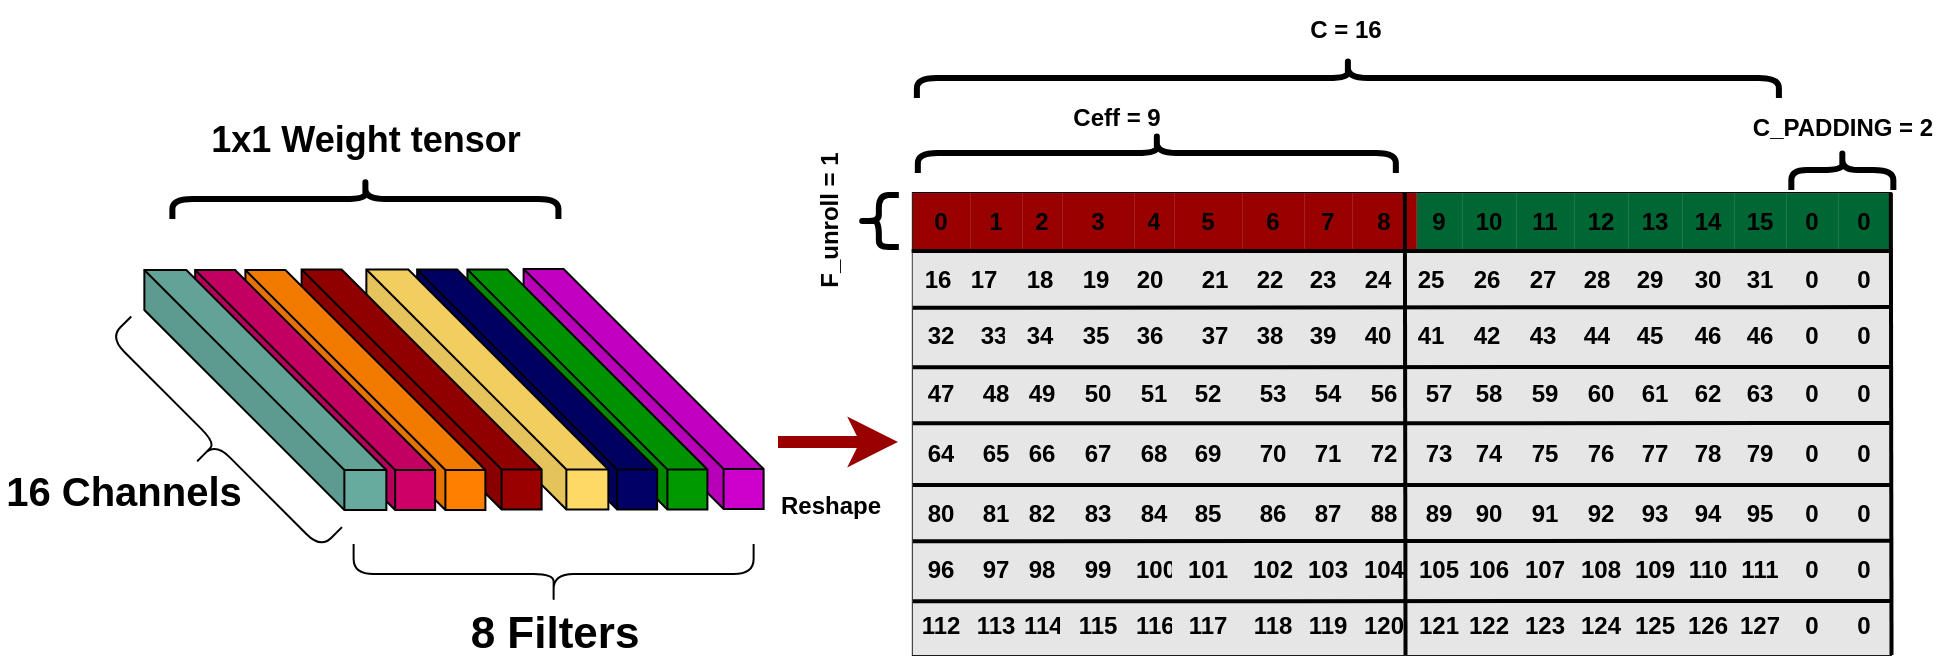 <mxfile>
    <diagram id="07WxnESg2kbQ1XBtJ1Xn" name="Page-1">
        <mxGraphModel dx="10475" dy="3599" grid="1" gridSize="10" guides="1" tooltips="1" connect="1" arrows="1" fold="1" page="1" pageScale="1" pageWidth="850" pageHeight="1100" math="0" shadow="0">
            <root>
                <mxCell id="0"/>
                <mxCell id="1" parent="0"/>
                <mxCell id="2" value="" style="shape=cube;whiteSpace=wrap;html=1;boundedLbl=1;backgroundOutline=1;darkOpacity=0.05;darkOpacity2=0.1;sketch=0;fontSize=18;strokeColor=default;fillColor=#CC00CC;size=100;" parent="1" vertex="1">
                    <mxGeometry x="-9846.19" y="-2982.49" width="120" height="120" as="geometry"/>
                </mxCell>
                <mxCell id="3" value="" style="shape=cube;whiteSpace=wrap;html=1;boundedLbl=1;backgroundOutline=1;darkOpacity=0.05;darkOpacity2=0.1;sketch=0;fontSize=18;strokeColor=default;fillColor=#009900;size=100;" parent="1" vertex="1">
                    <mxGeometry x="-9874.3" y="-2982.24" width="120" height="120" as="geometry"/>
                </mxCell>
                <mxCell id="4" value="" style="shape=cube;whiteSpace=wrap;html=1;boundedLbl=1;backgroundOutline=1;darkOpacity=0.05;darkOpacity2=0.1;sketch=0;fontSize=18;strokeColor=default;fillColor=#000066;size=100;" parent="1" vertex="1">
                    <mxGeometry x="-9899.43" y="-2982.24" width="120" height="120" as="geometry"/>
                </mxCell>
                <mxCell id="5" value="" style="shape=cube;whiteSpace=wrap;html=1;boundedLbl=1;backgroundOutline=1;darkOpacity=0.05;darkOpacity2=0.1;sketch=0;fontSize=18;strokeColor=default;fillColor=#FFD966;size=100;" parent="1" vertex="1">
                    <mxGeometry x="-9924.82" y="-2982.24" width="121" height="120" as="geometry"/>
                </mxCell>
                <mxCell id="6" value="" style="shape=table;html=1;whiteSpace=wrap;startSize=0;container=1;collapsible=0;childLayout=tableLayout;strokeWidth=1;fontStyle=1;fillColor=#E6E6E6;" parent="1" vertex="1">
                    <mxGeometry x="-9651.58" y="-3020.47" width="489" height="231" as="geometry"/>
                </mxCell>
                <mxCell id="7" style="shape=partialRectangle;html=1;whiteSpace=wrap;collapsible=0;dropTarget=0;pointerEvents=0;fillColor=#E6E6E6;top=0;left=0;bottom=0;right=0;points=[[0,0.5],[1,0.5]];portConstraint=eastwest;strokeWidth=1;fontStyle=1" parent="6" vertex="1">
                    <mxGeometry width="489" height="29" as="geometry"/>
                </mxCell>
                <mxCell id="8" value="0" style="shape=partialRectangle;html=1;whiteSpace=wrap;connectable=0;fillColor=#990000;top=0;left=0;bottom=0;right=0;overflow=hidden;pointerEvents=1;strokeWidth=1;strokeColor=#CCFF99;fontStyle=1" parent="7" vertex="1">
                    <mxGeometry width="29" height="29" as="geometry">
                        <mxRectangle width="29" height="29" as="alternateBounds"/>
                    </mxGeometry>
                </mxCell>
                <mxCell id="9" value="1" style="shape=partialRectangle;html=1;whiteSpace=wrap;connectable=0;fillColor=#990000;top=0;left=0;bottom=0;right=0;overflow=hidden;pointerEvents=1;strokeWidth=1;fontStyle=1" parent="7" vertex="1">
                    <mxGeometry x="29" width="26" height="29" as="geometry">
                        <mxRectangle width="26" height="29" as="alternateBounds"/>
                    </mxGeometry>
                </mxCell>
                <mxCell id="10" value="2" style="shape=partialRectangle;html=1;whiteSpace=wrap;connectable=0;fillColor=#990000;top=0;left=0;bottom=0;right=0;overflow=hidden;pointerEvents=1;strokeWidth=1;fontStyle=1" parent="7" vertex="1">
                    <mxGeometry x="55" width="20" height="29" as="geometry">
                        <mxRectangle width="20" height="29" as="alternateBounds"/>
                    </mxGeometry>
                </mxCell>
                <mxCell id="11" value="3" style="shape=partialRectangle;html=1;whiteSpace=wrap;connectable=0;fillColor=#990000;top=0;left=0;bottom=0;right=0;overflow=hidden;pointerEvents=1;strokeWidth=1;fontStyle=1" parent="7" vertex="1">
                    <mxGeometry x="75" width="36" height="29" as="geometry">
                        <mxRectangle width="36" height="29" as="alternateBounds"/>
                    </mxGeometry>
                </mxCell>
                <mxCell id="12" value="4" style="shape=partialRectangle;html=1;whiteSpace=wrap;connectable=0;fillColor=#990000;top=0;left=0;bottom=0;right=0;overflow=hidden;pointerEvents=1;strokeWidth=1;fontStyle=1" parent="7" vertex="1">
                    <mxGeometry x="111" width="20" height="29" as="geometry">
                        <mxRectangle width="20" height="29" as="alternateBounds"/>
                    </mxGeometry>
                </mxCell>
                <mxCell id="13" value="5" style="shape=partialRectangle;html=1;whiteSpace=wrap;connectable=0;fillColor=#990000;top=0;left=0;bottom=0;right=0;overflow=hidden;pointerEvents=1;strokeWidth=1;fontStyle=1" parent="7" vertex="1">
                    <mxGeometry x="131" width="34" height="29" as="geometry">
                        <mxRectangle width="34" height="29" as="alternateBounds"/>
                    </mxGeometry>
                </mxCell>
                <mxCell id="14" value="6" style="shape=partialRectangle;html=1;whiteSpace=wrap;connectable=0;fillColor=#990000;top=0;left=0;bottom=0;right=0;overflow=hidden;pointerEvents=1;strokeWidth=1;fontStyle=1" parent="7" vertex="1">
                    <mxGeometry x="165" width="31" height="29" as="geometry">
                        <mxRectangle width="31" height="29" as="alternateBounds"/>
                    </mxGeometry>
                </mxCell>
                <mxCell id="15" value="7" style="shape=partialRectangle;html=1;whiteSpace=wrap;connectable=0;fillColor=#990000;top=0;left=0;bottom=0;right=0;overflow=hidden;pointerEvents=1;strokeWidth=1;fontStyle=1" parent="7" vertex="1">
                    <mxGeometry x="196" width="24" height="29" as="geometry">
                        <mxRectangle width="24" height="29" as="alternateBounds"/>
                    </mxGeometry>
                </mxCell>
                <mxCell id="16" value="8" style="shape=partialRectangle;html=1;whiteSpace=wrap;connectable=0;fillColor=#990000;top=0;left=0;bottom=0;right=0;overflow=hidden;pointerEvents=1;strokeWidth=1;fontStyle=1" parent="7" vertex="1">
                    <mxGeometry x="220" width="32" height="29" as="geometry">
                        <mxRectangle width="32" height="29" as="alternateBounds"/>
                    </mxGeometry>
                </mxCell>
                <mxCell id="17" value="9" style="shape=partialRectangle;html=1;whiteSpace=wrap;connectable=0;fillColor=#006633;top=0;left=0;bottom=0;right=0;overflow=hidden;pointerEvents=1;strokeWidth=1;fontStyle=1" parent="7" vertex="1">
                    <mxGeometry x="252" width="23" height="29" as="geometry">
                        <mxRectangle width="23" height="29" as="alternateBounds"/>
                    </mxGeometry>
                </mxCell>
                <mxCell id="18" value="10" style="shape=partialRectangle;html=1;whiteSpace=wrap;connectable=0;fillColor=#006633;top=0;left=0;bottom=0;right=0;overflow=hidden;pointerEvents=1;strokeWidth=1;fontStyle=1" parent="7" vertex="1">
                    <mxGeometry x="275" width="27" height="29" as="geometry">
                        <mxRectangle width="27" height="29" as="alternateBounds"/>
                    </mxGeometry>
                </mxCell>
                <mxCell id="19" value="11" style="shape=partialRectangle;html=1;whiteSpace=wrap;connectable=0;fillColor=#006633;top=0;left=0;bottom=0;right=0;overflow=hidden;pointerEvents=1;strokeWidth=1;fontStyle=1" parent="7" vertex="1">
                    <mxGeometry x="302" width="29" height="29" as="geometry">
                        <mxRectangle width="29" height="29" as="alternateBounds"/>
                    </mxGeometry>
                </mxCell>
                <mxCell id="20" value="12" style="shape=partialRectangle;html=1;whiteSpace=wrap;connectable=0;fillColor=#006633;top=0;left=0;bottom=0;right=0;overflow=hidden;pointerEvents=1;strokeWidth=1;fontStyle=1" parent="7" vertex="1">
                    <mxGeometry x="331" width="27" height="29" as="geometry">
                        <mxRectangle width="27" height="29" as="alternateBounds"/>
                    </mxGeometry>
                </mxCell>
                <mxCell id="21" value="13" style="shape=partialRectangle;html=1;whiteSpace=wrap;connectable=0;fillColor=#006633;top=0;left=0;bottom=0;right=0;overflow=hidden;pointerEvents=1;strokeWidth=1;fontStyle=1" parent="7" vertex="1">
                    <mxGeometry x="358" width="27" height="29" as="geometry">
                        <mxRectangle width="27" height="29" as="alternateBounds"/>
                    </mxGeometry>
                </mxCell>
                <mxCell id="22" value="14" style="shape=partialRectangle;html=1;whiteSpace=wrap;connectable=0;fillColor=#006633;top=0;left=0;bottom=0;right=0;overflow=hidden;pointerEvents=1;strokeWidth=1;fontStyle=1" parent="7" vertex="1">
                    <mxGeometry x="385" width="26" height="29" as="geometry">
                        <mxRectangle width="26" height="29" as="alternateBounds"/>
                    </mxGeometry>
                </mxCell>
                <mxCell id="23" value="15" style="shape=partialRectangle;html=1;whiteSpace=wrap;connectable=0;fillColor=#006633;top=0;left=0;bottom=0;right=0;overflow=hidden;pointerEvents=1;strokeWidth=1;fontStyle=1" parent="7" vertex="1">
                    <mxGeometry x="411" width="26" height="29" as="geometry">
                        <mxRectangle width="26" height="29" as="alternateBounds"/>
                    </mxGeometry>
                </mxCell>
                <mxCell id="24" value="0" style="shape=partialRectangle;html=1;whiteSpace=wrap;connectable=0;fillColor=#006633;top=0;left=0;bottom=0;right=0;overflow=hidden;pointerEvents=1;strokeWidth=1;fontStyle=1" parent="7" vertex="1">
                    <mxGeometry x="437" width="26" height="29" as="geometry">
                        <mxRectangle width="26" height="29" as="alternateBounds"/>
                    </mxGeometry>
                </mxCell>
                <mxCell id="25" value="0" style="shape=partialRectangle;html=1;whiteSpace=wrap;connectable=0;fillColor=#006633;top=0;left=0;bottom=0;right=0;overflow=hidden;pointerEvents=1;strokeWidth=1;fontStyle=1" parent="7" vertex="1">
                    <mxGeometry x="463" width="26" height="29" as="geometry">
                        <mxRectangle width="26" height="29" as="alternateBounds"/>
                    </mxGeometry>
                </mxCell>
                <mxCell id="26" style="shape=partialRectangle;html=1;whiteSpace=wrap;collapsible=0;dropTarget=0;pointerEvents=0;fillColor=#E6E6E6;top=0;left=0;bottom=0;right=0;points=[[0,0.5],[1,0.5]];portConstraint=eastwest;strokeWidth=1;fontStyle=1" parent="6" vertex="1">
                    <mxGeometry y="29" width="489" height="28" as="geometry"/>
                </mxCell>
                <mxCell id="27" value="" style="shape=partialRectangle;html=1;whiteSpace=wrap;connectable=0;fillColor=#E6E6E6;top=0;left=0;bottom=0;right=0;overflow=hidden;pointerEvents=1;strokeWidth=1;fontStyle=1" parent="26" vertex="1">
                    <mxGeometry width="29" height="28" as="geometry">
                        <mxRectangle width="29" height="28" as="alternateBounds"/>
                    </mxGeometry>
                </mxCell>
                <mxCell id="28" value="" style="shape=partialRectangle;html=1;whiteSpace=wrap;connectable=0;fillColor=#E6E6E6;top=0;left=0;bottom=0;right=0;overflow=hidden;pointerEvents=1;strokeWidth=1;fontStyle=1" parent="26" vertex="1">
                    <mxGeometry x="29" width="26" height="28" as="geometry">
                        <mxRectangle width="26" height="28" as="alternateBounds"/>
                    </mxGeometry>
                </mxCell>
                <mxCell id="29" value="" style="shape=partialRectangle;html=1;whiteSpace=wrap;connectable=0;fillColor=#E6E6E6;top=0;left=0;bottom=0;right=0;overflow=hidden;pointerEvents=1;strokeWidth=1;fontStyle=1" parent="26" vertex="1">
                    <mxGeometry x="55" width="20" height="28" as="geometry">
                        <mxRectangle width="20" height="28" as="alternateBounds"/>
                    </mxGeometry>
                </mxCell>
                <mxCell id="30" value="" style="shape=partialRectangle;html=1;whiteSpace=wrap;connectable=0;fillColor=#E6E6E6;top=0;left=0;bottom=0;right=0;overflow=hidden;pointerEvents=1;strokeWidth=1;fontStyle=1" parent="26" vertex="1">
                    <mxGeometry x="75" width="36" height="28" as="geometry">
                        <mxRectangle width="36" height="28" as="alternateBounds"/>
                    </mxGeometry>
                </mxCell>
                <mxCell id="31" value="" style="shape=partialRectangle;html=1;whiteSpace=wrap;connectable=0;fillColor=#E6E6E6;top=0;left=0;bottom=0;right=0;overflow=hidden;pointerEvents=1;strokeWidth=1;fontStyle=1" parent="26" vertex="1">
                    <mxGeometry x="111" width="20" height="28" as="geometry">
                        <mxRectangle width="20" height="28" as="alternateBounds"/>
                    </mxGeometry>
                </mxCell>
                <mxCell id="32" value="" style="shape=partialRectangle;html=1;whiteSpace=wrap;connectable=0;fillColor=#E6E6E6;top=0;left=0;bottom=0;right=0;overflow=hidden;pointerEvents=1;strokeWidth=1;fontStyle=1" parent="26" vertex="1">
                    <mxGeometry x="131" width="34" height="28" as="geometry">
                        <mxRectangle width="34" height="28" as="alternateBounds"/>
                    </mxGeometry>
                </mxCell>
                <mxCell id="33" value="" style="shape=partialRectangle;html=1;whiteSpace=wrap;connectable=0;fillColor=#E6E6E6;top=0;left=0;bottom=0;right=0;overflow=hidden;pointerEvents=1;strokeWidth=1;fontStyle=1" parent="26" vertex="1">
                    <mxGeometry x="165" width="31" height="28" as="geometry">
                        <mxRectangle width="31" height="28" as="alternateBounds"/>
                    </mxGeometry>
                </mxCell>
                <mxCell id="34" value="" style="shape=partialRectangle;html=1;whiteSpace=wrap;connectable=0;fillColor=#E6E6E6;top=0;left=0;bottom=0;right=0;overflow=hidden;pointerEvents=1;strokeWidth=1;fontStyle=1" parent="26" vertex="1">
                    <mxGeometry x="196" width="24" height="28" as="geometry">
                        <mxRectangle width="24" height="28" as="alternateBounds"/>
                    </mxGeometry>
                </mxCell>
                <mxCell id="35" value="" style="shape=partialRectangle;html=1;whiteSpace=wrap;connectable=0;fillColor=#E6E6E6;top=0;left=0;bottom=0;right=0;overflow=hidden;pointerEvents=1;strokeWidth=1;fontStyle=1" parent="26" vertex="1">
                    <mxGeometry x="220" width="32" height="28" as="geometry">
                        <mxRectangle width="32" height="28" as="alternateBounds"/>
                    </mxGeometry>
                </mxCell>
                <mxCell id="36" value="" style="shape=partialRectangle;html=1;whiteSpace=wrap;connectable=0;fillColor=#E6E6E6;top=0;left=0;bottom=0;right=0;overflow=hidden;pointerEvents=1;strokeWidth=1;fontStyle=1" parent="26" vertex="1">
                    <mxGeometry x="252" width="23" height="28" as="geometry">
                        <mxRectangle width="23" height="28" as="alternateBounds"/>
                    </mxGeometry>
                </mxCell>
                <mxCell id="37" value="" style="shape=partialRectangle;html=1;whiteSpace=wrap;connectable=0;fillColor=#E6E6E6;top=0;left=0;bottom=0;right=0;overflow=hidden;pointerEvents=1;strokeWidth=1;fontStyle=1" parent="26" vertex="1">
                    <mxGeometry x="275" width="27" height="28" as="geometry">
                        <mxRectangle width="27" height="28" as="alternateBounds"/>
                    </mxGeometry>
                </mxCell>
                <mxCell id="38" value="" style="shape=partialRectangle;html=1;whiteSpace=wrap;connectable=0;fillColor=#E6E6E6;top=0;left=0;bottom=0;right=0;overflow=hidden;pointerEvents=1;strokeWidth=1;fontStyle=1" parent="26" vertex="1">
                    <mxGeometry x="302" width="29" height="28" as="geometry">
                        <mxRectangle width="29" height="28" as="alternateBounds"/>
                    </mxGeometry>
                </mxCell>
                <mxCell id="39" value="" style="shape=partialRectangle;html=1;whiteSpace=wrap;connectable=0;fillColor=#E6E6E6;top=0;left=0;bottom=0;right=0;overflow=hidden;pointerEvents=1;strokeWidth=1;fontStyle=1" parent="26" vertex="1">
                    <mxGeometry x="331" width="27" height="28" as="geometry">
                        <mxRectangle width="27" height="28" as="alternateBounds"/>
                    </mxGeometry>
                </mxCell>
                <mxCell id="40" value="" style="shape=partialRectangle;html=1;whiteSpace=wrap;connectable=0;fillColor=#E6E6E6;top=0;left=0;bottom=0;right=0;overflow=hidden;pointerEvents=1;strokeWidth=1;fontStyle=1" parent="26" vertex="1">
                    <mxGeometry x="358" width="27" height="28" as="geometry">
                        <mxRectangle width="27" height="28" as="alternateBounds"/>
                    </mxGeometry>
                </mxCell>
                <mxCell id="41" value="30" style="shape=partialRectangle;html=1;whiteSpace=wrap;connectable=0;fillColor=#E6E6E6;top=0;left=0;bottom=0;right=0;overflow=hidden;pointerEvents=1;strokeWidth=1;fontStyle=1" parent="26" vertex="1">
                    <mxGeometry x="385" width="26" height="28" as="geometry">
                        <mxRectangle width="26" height="28" as="alternateBounds"/>
                    </mxGeometry>
                </mxCell>
                <mxCell id="42" value="31" style="shape=partialRectangle;html=1;whiteSpace=wrap;connectable=0;fillColor=#E6E6E6;top=0;left=0;bottom=0;right=0;overflow=hidden;pointerEvents=1;strokeWidth=1;fontStyle=1" parent="26" vertex="1">
                    <mxGeometry x="411" width="26" height="28" as="geometry">
                        <mxRectangle width="26" height="28" as="alternateBounds"/>
                    </mxGeometry>
                </mxCell>
                <mxCell id="43" value="0" style="shape=partialRectangle;html=1;whiteSpace=wrap;connectable=0;fillColor=#E6E6E6;top=0;left=0;bottom=0;right=0;overflow=hidden;pointerEvents=1;strokeWidth=1;fontStyle=1" parent="26" vertex="1">
                    <mxGeometry x="437" width="26" height="28" as="geometry">
                        <mxRectangle width="26" height="28" as="alternateBounds"/>
                    </mxGeometry>
                </mxCell>
                <mxCell id="44" value="0" style="shape=partialRectangle;html=1;whiteSpace=wrap;connectable=0;fillColor=#E6E6E6;top=0;left=0;bottom=0;right=0;overflow=hidden;pointerEvents=1;strokeWidth=1;fontStyle=1" parent="26" vertex="1">
                    <mxGeometry x="463" width="26" height="28" as="geometry">
                        <mxRectangle width="26" height="28" as="alternateBounds"/>
                    </mxGeometry>
                </mxCell>
                <mxCell id="45" style="shape=partialRectangle;html=1;whiteSpace=wrap;collapsible=0;dropTarget=0;pointerEvents=0;fillColor=#E6E6E6;top=0;left=0;bottom=0;right=0;points=[[0,0.5],[1,0.5]];portConstraint=eastwest;strokeWidth=1;fontStyle=1" parent="6" vertex="1">
                    <mxGeometry y="57" width="489" height="29" as="geometry"/>
                </mxCell>
                <mxCell id="46" value="32" style="shape=partialRectangle;html=1;whiteSpace=wrap;connectable=0;fillColor=#E6E6E6;top=0;left=0;bottom=0;right=0;overflow=hidden;pointerEvents=1;strokeWidth=1;fontStyle=1" parent="45" vertex="1">
                    <mxGeometry width="29" height="29" as="geometry">
                        <mxRectangle width="29" height="29" as="alternateBounds"/>
                    </mxGeometry>
                </mxCell>
                <mxCell id="47" value="" style="shape=partialRectangle;html=1;whiteSpace=wrap;connectable=0;fillColor=#E6E6E6;top=0;left=0;bottom=0;right=0;overflow=hidden;pointerEvents=1;strokeWidth=1;fontStyle=1" parent="45" vertex="1">
                    <mxGeometry x="29" width="26" height="29" as="geometry">
                        <mxRectangle width="26" height="29" as="alternateBounds"/>
                    </mxGeometry>
                </mxCell>
                <mxCell id="48" value="" style="shape=partialRectangle;html=1;whiteSpace=wrap;connectable=0;fillColor=#E6E6E6;top=0;left=0;bottom=0;right=0;overflow=hidden;pointerEvents=1;strokeWidth=1;fontStyle=1" parent="45" vertex="1">
                    <mxGeometry x="55" width="20" height="29" as="geometry">
                        <mxRectangle width="20" height="29" as="alternateBounds"/>
                    </mxGeometry>
                </mxCell>
                <mxCell id="49" value="" style="shape=partialRectangle;html=1;whiteSpace=wrap;connectable=0;fillColor=#E6E6E6;top=0;left=0;bottom=0;right=0;overflow=hidden;pointerEvents=1;strokeWidth=1;fontStyle=1" parent="45" vertex="1">
                    <mxGeometry x="75" width="36" height="29" as="geometry">
                        <mxRectangle width="36" height="29" as="alternateBounds"/>
                    </mxGeometry>
                </mxCell>
                <mxCell id="50" value="" style="shape=partialRectangle;html=1;whiteSpace=wrap;connectable=0;fillColor=#E6E6E6;top=0;left=0;bottom=0;right=0;overflow=hidden;pointerEvents=1;strokeWidth=1;fontStyle=1" parent="45" vertex="1">
                    <mxGeometry x="111" width="20" height="29" as="geometry">
                        <mxRectangle width="20" height="29" as="alternateBounds"/>
                    </mxGeometry>
                </mxCell>
                <mxCell id="51" value="" style="shape=partialRectangle;html=1;whiteSpace=wrap;connectable=0;fillColor=#E6E6E6;top=0;left=0;bottom=0;right=0;overflow=hidden;pointerEvents=1;strokeWidth=1;fontStyle=1" parent="45" vertex="1">
                    <mxGeometry x="131" width="34" height="29" as="geometry">
                        <mxRectangle width="34" height="29" as="alternateBounds"/>
                    </mxGeometry>
                </mxCell>
                <mxCell id="52" value="" style="shape=partialRectangle;html=1;whiteSpace=wrap;connectable=0;fillColor=#E6E6E6;top=0;left=0;bottom=0;right=0;overflow=hidden;pointerEvents=1;strokeWidth=1;fontStyle=1" parent="45" vertex="1">
                    <mxGeometry x="165" width="31" height="29" as="geometry">
                        <mxRectangle width="31" height="29" as="alternateBounds"/>
                    </mxGeometry>
                </mxCell>
                <mxCell id="53" value="" style="shape=partialRectangle;html=1;whiteSpace=wrap;connectable=0;fillColor=#E6E6E6;top=0;left=0;bottom=0;right=0;overflow=hidden;pointerEvents=1;strokeWidth=1;fontStyle=1" parent="45" vertex="1">
                    <mxGeometry x="196" width="24" height="29" as="geometry">
                        <mxRectangle width="24" height="29" as="alternateBounds"/>
                    </mxGeometry>
                </mxCell>
                <mxCell id="54" value="" style="shape=partialRectangle;html=1;whiteSpace=wrap;connectable=0;fillColor=#E6E6E6;top=0;left=0;bottom=0;right=0;overflow=hidden;pointerEvents=1;strokeWidth=1;fontStyle=1" parent="45" vertex="1">
                    <mxGeometry x="220" width="32" height="29" as="geometry">
                        <mxRectangle width="32" height="29" as="alternateBounds"/>
                    </mxGeometry>
                </mxCell>
                <mxCell id="55" value="" style="shape=partialRectangle;html=1;whiteSpace=wrap;connectable=0;fillColor=#E6E6E6;top=0;left=0;bottom=0;right=0;overflow=hidden;pointerEvents=1;strokeWidth=1;fontStyle=1" parent="45" vertex="1">
                    <mxGeometry x="252" width="23" height="29" as="geometry">
                        <mxRectangle width="23" height="29" as="alternateBounds"/>
                    </mxGeometry>
                </mxCell>
                <mxCell id="56" value="" style="shape=partialRectangle;html=1;whiteSpace=wrap;connectable=0;fillColor=#E6E6E6;top=0;left=0;bottom=0;right=0;overflow=hidden;pointerEvents=1;strokeWidth=1;fontStyle=1" parent="45" vertex="1">
                    <mxGeometry x="275" width="27" height="29" as="geometry">
                        <mxRectangle width="27" height="29" as="alternateBounds"/>
                    </mxGeometry>
                </mxCell>
                <mxCell id="57" value="" style="shape=partialRectangle;html=1;whiteSpace=wrap;connectable=0;fillColor=#E6E6E6;top=0;left=0;bottom=0;right=0;overflow=hidden;pointerEvents=1;strokeWidth=1;fontStyle=1" parent="45" vertex="1">
                    <mxGeometry x="302" width="29" height="29" as="geometry">
                        <mxRectangle width="29" height="29" as="alternateBounds"/>
                    </mxGeometry>
                </mxCell>
                <mxCell id="58" value="" style="shape=partialRectangle;html=1;whiteSpace=wrap;connectable=0;fillColor=#E6E6E6;top=0;left=0;bottom=0;right=0;overflow=hidden;pointerEvents=1;strokeWidth=1;fontStyle=1" parent="45" vertex="1">
                    <mxGeometry x="331" width="27" height="29" as="geometry">
                        <mxRectangle width="27" height="29" as="alternateBounds"/>
                    </mxGeometry>
                </mxCell>
                <mxCell id="59" value="" style="shape=partialRectangle;html=1;whiteSpace=wrap;connectable=0;fillColor=#E6E6E6;top=0;left=0;bottom=0;right=0;overflow=hidden;pointerEvents=1;strokeWidth=1;fontStyle=1" parent="45" vertex="1">
                    <mxGeometry x="358" width="27" height="29" as="geometry">
                        <mxRectangle width="27" height="29" as="alternateBounds"/>
                    </mxGeometry>
                </mxCell>
                <mxCell id="60" value="46" style="shape=partialRectangle;html=1;whiteSpace=wrap;connectable=0;fillColor=#E6E6E6;top=0;left=0;bottom=0;right=0;overflow=hidden;pointerEvents=1;strokeWidth=1;fontStyle=1" parent="45" vertex="1">
                    <mxGeometry x="385" width="26" height="29" as="geometry">
                        <mxRectangle width="26" height="29" as="alternateBounds"/>
                    </mxGeometry>
                </mxCell>
                <mxCell id="61" value="46" style="shape=partialRectangle;html=1;whiteSpace=wrap;connectable=0;fillColor=#E6E6E6;top=0;left=0;bottom=0;right=0;overflow=hidden;pointerEvents=1;strokeWidth=1;fontStyle=1" parent="45" vertex="1">
                    <mxGeometry x="411" width="26" height="29" as="geometry">
                        <mxRectangle width="26" height="29" as="alternateBounds"/>
                    </mxGeometry>
                </mxCell>
                <mxCell id="62" value="0" style="shape=partialRectangle;html=1;whiteSpace=wrap;connectable=0;fillColor=#E6E6E6;top=0;left=0;bottom=0;right=0;overflow=hidden;pointerEvents=1;strokeWidth=1;fontStyle=1" parent="45" vertex="1">
                    <mxGeometry x="437" width="26" height="29" as="geometry">
                        <mxRectangle width="26" height="29" as="alternateBounds"/>
                    </mxGeometry>
                </mxCell>
                <mxCell id="63" value="0" style="shape=partialRectangle;html=1;whiteSpace=wrap;connectable=0;fillColor=#E6E6E6;top=0;left=0;bottom=0;right=0;overflow=hidden;pointerEvents=1;strokeWidth=1;fontStyle=1" parent="45" vertex="1">
                    <mxGeometry x="463" width="26" height="29" as="geometry">
                        <mxRectangle width="26" height="29" as="alternateBounds"/>
                    </mxGeometry>
                </mxCell>
                <mxCell id="64" value="" style="shape=partialRectangle;html=1;whiteSpace=wrap;collapsible=0;dropTarget=0;pointerEvents=0;fillColor=#E6E6E6;top=0;left=0;bottom=0;right=0;points=[[0,0.5],[1,0.5]];portConstraint=eastwest;strokeWidth=1;fontStyle=1" parent="6" vertex="1">
                    <mxGeometry y="86" width="489" height="29" as="geometry"/>
                </mxCell>
                <mxCell id="65" value="47" style="shape=partialRectangle;html=1;whiteSpace=wrap;connectable=0;fillColor=#E6E6E6;top=0;left=0;bottom=0;right=0;overflow=hidden;pointerEvents=1;strokeWidth=1;fontStyle=1" parent="64" vertex="1">
                    <mxGeometry width="29" height="29" as="geometry">
                        <mxRectangle width="29" height="29" as="alternateBounds"/>
                    </mxGeometry>
                </mxCell>
                <mxCell id="66" value="48" style="shape=partialRectangle;html=1;whiteSpace=wrap;connectable=0;fillColor=#E6E6E6;top=0;left=0;bottom=0;right=0;overflow=hidden;pointerEvents=1;strokeWidth=1;fontStyle=1" parent="64" vertex="1">
                    <mxGeometry x="29" width="26" height="29" as="geometry">
                        <mxRectangle width="26" height="29" as="alternateBounds"/>
                    </mxGeometry>
                </mxCell>
                <mxCell id="67" value="49" style="shape=partialRectangle;html=1;whiteSpace=wrap;connectable=0;fillColor=#E6E6E6;top=0;left=0;bottom=0;right=0;overflow=hidden;pointerEvents=1;strokeWidth=1;fontStyle=1" parent="64" vertex="1">
                    <mxGeometry x="55" width="20" height="29" as="geometry">
                        <mxRectangle width="20" height="29" as="alternateBounds"/>
                    </mxGeometry>
                </mxCell>
                <mxCell id="68" value="50" style="shape=partialRectangle;html=1;whiteSpace=wrap;connectable=0;fillColor=#E6E6E6;top=0;left=0;bottom=0;right=0;overflow=hidden;pointerEvents=1;strokeWidth=1;fontStyle=1" parent="64" vertex="1">
                    <mxGeometry x="75" width="36" height="29" as="geometry">
                        <mxRectangle width="36" height="29" as="alternateBounds"/>
                    </mxGeometry>
                </mxCell>
                <mxCell id="69" value="51" style="shape=partialRectangle;html=1;whiteSpace=wrap;connectable=0;fillColor=#E6E6E6;top=0;left=0;bottom=0;right=0;overflow=hidden;pointerEvents=1;strokeWidth=1;fontStyle=1" parent="64" vertex="1">
                    <mxGeometry x="111" width="20" height="29" as="geometry">
                        <mxRectangle width="20" height="29" as="alternateBounds"/>
                    </mxGeometry>
                </mxCell>
                <mxCell id="70" value="52" style="shape=partialRectangle;html=1;whiteSpace=wrap;connectable=0;fillColor=#E6E6E6;top=0;left=0;bottom=0;right=0;overflow=hidden;pointerEvents=1;strokeWidth=1;fontStyle=1" parent="64" vertex="1">
                    <mxGeometry x="131" width="34" height="29" as="geometry">
                        <mxRectangle width="34" height="29" as="alternateBounds"/>
                    </mxGeometry>
                </mxCell>
                <mxCell id="71" value="53" style="shape=partialRectangle;html=1;whiteSpace=wrap;connectable=0;fillColor=#E6E6E6;top=0;left=0;bottom=0;right=0;overflow=hidden;pointerEvents=1;strokeWidth=1;fontStyle=1" parent="64" vertex="1">
                    <mxGeometry x="165" width="31" height="29" as="geometry">
                        <mxRectangle width="31" height="29" as="alternateBounds"/>
                    </mxGeometry>
                </mxCell>
                <mxCell id="72" value="54" style="shape=partialRectangle;html=1;whiteSpace=wrap;connectable=0;fillColor=#E6E6E6;top=0;left=0;bottom=0;right=0;overflow=hidden;pointerEvents=1;strokeWidth=1;fontStyle=1" parent="64" vertex="1">
                    <mxGeometry x="196" width="24" height="29" as="geometry">
                        <mxRectangle width="24" height="29" as="alternateBounds"/>
                    </mxGeometry>
                </mxCell>
                <mxCell id="73" value="56" style="shape=partialRectangle;html=1;whiteSpace=wrap;connectable=0;fillColor=#E6E6E6;top=0;left=0;bottom=0;right=0;overflow=hidden;pointerEvents=1;strokeWidth=1;fontStyle=1" parent="64" vertex="1">
                    <mxGeometry x="220" width="32" height="29" as="geometry">
                        <mxRectangle width="32" height="29" as="alternateBounds"/>
                    </mxGeometry>
                </mxCell>
                <mxCell id="74" value="57" style="shape=partialRectangle;html=1;whiteSpace=wrap;connectable=0;fillColor=#E6E6E6;top=0;left=0;bottom=0;right=0;overflow=hidden;pointerEvents=1;strokeWidth=1;fontStyle=1" parent="64" vertex="1">
                    <mxGeometry x="252" width="23" height="29" as="geometry">
                        <mxRectangle width="23" height="29" as="alternateBounds"/>
                    </mxGeometry>
                </mxCell>
                <mxCell id="75" value="58" style="shape=partialRectangle;html=1;whiteSpace=wrap;connectable=0;fillColor=#E6E6E6;top=0;left=0;bottom=0;right=0;overflow=hidden;pointerEvents=1;strokeWidth=1;fontStyle=1" parent="64" vertex="1">
                    <mxGeometry x="275" width="27" height="29" as="geometry">
                        <mxRectangle width="27" height="29" as="alternateBounds"/>
                    </mxGeometry>
                </mxCell>
                <mxCell id="76" value="59" style="shape=partialRectangle;html=1;whiteSpace=wrap;connectable=0;fillColor=#E6E6E6;top=0;left=0;bottom=0;right=0;overflow=hidden;pointerEvents=1;strokeWidth=1;fontStyle=1" parent="64" vertex="1">
                    <mxGeometry x="302" width="29" height="29" as="geometry">
                        <mxRectangle width="29" height="29" as="alternateBounds"/>
                    </mxGeometry>
                </mxCell>
                <mxCell id="77" value="60" style="shape=partialRectangle;html=1;whiteSpace=wrap;connectable=0;fillColor=#E6E6E6;top=0;left=0;bottom=0;right=0;overflow=hidden;pointerEvents=1;strokeWidth=1;fontStyle=1" parent="64" vertex="1">
                    <mxGeometry x="331" width="27" height="29" as="geometry">
                        <mxRectangle width="27" height="29" as="alternateBounds"/>
                    </mxGeometry>
                </mxCell>
                <mxCell id="78" value="61" style="shape=partialRectangle;html=1;whiteSpace=wrap;connectable=0;fillColor=#E6E6E6;top=0;left=0;bottom=0;right=0;overflow=hidden;pointerEvents=1;strokeWidth=1;fontStyle=1" parent="64" vertex="1">
                    <mxGeometry x="358" width="27" height="29" as="geometry">
                        <mxRectangle width="27" height="29" as="alternateBounds"/>
                    </mxGeometry>
                </mxCell>
                <mxCell id="79" value="62" style="shape=partialRectangle;html=1;whiteSpace=wrap;connectable=0;fillColor=#E6E6E6;top=0;left=0;bottom=0;right=0;overflow=hidden;pointerEvents=1;strokeWidth=1;fontStyle=1" parent="64" vertex="1">
                    <mxGeometry x="385" width="26" height="29" as="geometry">
                        <mxRectangle width="26" height="29" as="alternateBounds"/>
                    </mxGeometry>
                </mxCell>
                <mxCell id="80" value="63" style="shape=partialRectangle;html=1;whiteSpace=wrap;connectable=0;fillColor=#E6E6E6;top=0;left=0;bottom=0;right=0;overflow=hidden;pointerEvents=1;strokeWidth=1;fontStyle=1" parent="64" vertex="1">
                    <mxGeometry x="411" width="26" height="29" as="geometry">
                        <mxRectangle width="26" height="29" as="alternateBounds"/>
                    </mxGeometry>
                </mxCell>
                <mxCell id="81" value="0" style="shape=partialRectangle;html=1;whiteSpace=wrap;connectable=0;fillColor=#E6E6E6;top=0;left=0;bottom=0;right=0;overflow=hidden;pointerEvents=1;strokeWidth=1;fontStyle=1" parent="64" vertex="1">
                    <mxGeometry x="437" width="26" height="29" as="geometry">
                        <mxRectangle width="26" height="29" as="alternateBounds"/>
                    </mxGeometry>
                </mxCell>
                <mxCell id="82" value="0" style="shape=partialRectangle;html=1;whiteSpace=wrap;connectable=0;fillColor=#E6E6E6;top=0;left=0;bottom=0;right=0;overflow=hidden;pointerEvents=1;strokeWidth=1;fontStyle=1" parent="64" vertex="1">
                    <mxGeometry x="463" width="26" height="29" as="geometry">
                        <mxRectangle width="26" height="29" as="alternateBounds"/>
                    </mxGeometry>
                </mxCell>
                <mxCell id="83" style="shape=partialRectangle;html=1;whiteSpace=wrap;collapsible=0;dropTarget=0;pointerEvents=0;fillColor=#E6E6E6;top=0;left=0;bottom=0;right=0;points=[[0,0.5],[1,0.5]];portConstraint=eastwest;strokeWidth=1;fontStyle=1" parent="6" vertex="1">
                    <mxGeometry y="115" width="489" height="31" as="geometry"/>
                </mxCell>
                <mxCell id="84" value="64" style="shape=partialRectangle;html=1;whiteSpace=wrap;connectable=0;fillColor=#E6E6E6;top=0;left=0;bottom=0;right=0;overflow=hidden;pointerEvents=1;strokeWidth=1;fontStyle=1" parent="83" vertex="1">
                    <mxGeometry width="29" height="31" as="geometry">
                        <mxRectangle width="29" height="31" as="alternateBounds"/>
                    </mxGeometry>
                </mxCell>
                <mxCell id="85" value="" style="shape=partialRectangle;html=1;whiteSpace=wrap;connectable=0;fillColor=#E6E6E6;top=0;left=0;bottom=0;right=0;overflow=hidden;pointerEvents=1;strokeWidth=1;fontStyle=1" parent="83" vertex="1">
                    <mxGeometry x="29" width="26" height="31" as="geometry">
                        <mxRectangle width="26" height="31" as="alternateBounds"/>
                    </mxGeometry>
                </mxCell>
                <mxCell id="86" value="" style="shape=partialRectangle;html=1;whiteSpace=wrap;connectable=0;fillColor=#E6E6E6;top=0;left=0;bottom=0;right=0;overflow=hidden;pointerEvents=1;strokeWidth=1;fontStyle=1" parent="83" vertex="1">
                    <mxGeometry x="55" width="20" height="31" as="geometry">
                        <mxRectangle width="20" height="31" as="alternateBounds"/>
                    </mxGeometry>
                </mxCell>
                <mxCell id="87" value="67" style="shape=partialRectangle;html=1;whiteSpace=wrap;connectable=0;fillColor=#E6E6E6;top=0;left=0;bottom=0;right=0;overflow=hidden;pointerEvents=1;strokeWidth=1;fontStyle=1" parent="83" vertex="1">
                    <mxGeometry x="75" width="36" height="31" as="geometry">
                        <mxRectangle width="36" height="31" as="alternateBounds"/>
                    </mxGeometry>
                </mxCell>
                <mxCell id="88" value="68" style="shape=partialRectangle;html=1;whiteSpace=wrap;connectable=0;fillColor=#E6E6E6;top=0;left=0;bottom=0;right=0;overflow=hidden;pointerEvents=1;strokeWidth=1;fontStyle=1" parent="83" vertex="1">
                    <mxGeometry x="111" width="20" height="31" as="geometry">
                        <mxRectangle width="20" height="31" as="alternateBounds"/>
                    </mxGeometry>
                </mxCell>
                <mxCell id="89" value="69" style="shape=partialRectangle;html=1;whiteSpace=wrap;connectable=0;fillColor=#E6E6E6;top=0;left=0;bottom=0;right=0;overflow=hidden;pointerEvents=1;strokeWidth=1;fontStyle=1" parent="83" vertex="1">
                    <mxGeometry x="131" width="34" height="31" as="geometry">
                        <mxRectangle width="34" height="31" as="alternateBounds"/>
                    </mxGeometry>
                </mxCell>
                <mxCell id="90" value="70" style="shape=partialRectangle;html=1;whiteSpace=wrap;connectable=0;fillColor=#E6E6E6;top=0;left=0;bottom=0;right=0;overflow=hidden;pointerEvents=1;strokeWidth=1;fontStyle=1" parent="83" vertex="1">
                    <mxGeometry x="165" width="31" height="31" as="geometry">
                        <mxRectangle width="31" height="31" as="alternateBounds"/>
                    </mxGeometry>
                </mxCell>
                <mxCell id="91" value="71" style="shape=partialRectangle;html=1;whiteSpace=wrap;connectable=0;fillColor=#E6E6E6;top=0;left=0;bottom=0;right=0;overflow=hidden;pointerEvents=1;strokeWidth=1;fontStyle=1;comic=1;jiggle=11;" parent="83" vertex="1">
                    <mxGeometry x="196" width="24" height="31" as="geometry">
                        <mxRectangle width="24" height="31" as="alternateBounds"/>
                    </mxGeometry>
                </mxCell>
                <mxCell id="92" value="72" style="shape=partialRectangle;html=1;whiteSpace=wrap;connectable=0;fillColor=#E6E6E6;top=0;left=0;bottom=0;right=0;overflow=hidden;pointerEvents=1;strokeWidth=1;fontStyle=1" parent="83" vertex="1">
                    <mxGeometry x="220" width="32" height="31" as="geometry">
                        <mxRectangle width="32" height="31" as="alternateBounds"/>
                    </mxGeometry>
                </mxCell>
                <mxCell id="93" value="73" style="shape=partialRectangle;html=1;whiteSpace=wrap;connectable=0;fillColor=#E6E6E6;top=0;left=0;bottom=0;right=0;overflow=hidden;pointerEvents=1;strokeWidth=1;fontStyle=1" parent="83" vertex="1">
                    <mxGeometry x="252" width="23" height="31" as="geometry">
                        <mxRectangle width="23" height="31" as="alternateBounds"/>
                    </mxGeometry>
                </mxCell>
                <mxCell id="94" value="74" style="shape=partialRectangle;html=1;whiteSpace=wrap;connectable=0;fillColor=#E6E6E6;top=0;left=0;bottom=0;right=0;overflow=hidden;pointerEvents=1;strokeWidth=1;fontStyle=1" parent="83" vertex="1">
                    <mxGeometry x="275" width="27" height="31" as="geometry">
                        <mxRectangle width="27" height="31" as="alternateBounds"/>
                    </mxGeometry>
                </mxCell>
                <mxCell id="95" value="75" style="shape=partialRectangle;html=1;whiteSpace=wrap;connectable=0;fillColor=#E6E6E6;top=0;left=0;bottom=0;right=0;overflow=hidden;pointerEvents=1;strokeWidth=1;fontStyle=1" parent="83" vertex="1">
                    <mxGeometry x="302" width="29" height="31" as="geometry">
                        <mxRectangle width="29" height="31" as="alternateBounds"/>
                    </mxGeometry>
                </mxCell>
                <mxCell id="96" value="76" style="shape=partialRectangle;html=1;whiteSpace=wrap;connectable=0;fillColor=#E6E6E6;top=0;left=0;bottom=0;right=0;overflow=hidden;pointerEvents=1;strokeWidth=1;fontStyle=1" parent="83" vertex="1">
                    <mxGeometry x="331" width="27" height="31" as="geometry">
                        <mxRectangle width="27" height="31" as="alternateBounds"/>
                    </mxGeometry>
                </mxCell>
                <mxCell id="97" value="77" style="shape=partialRectangle;html=1;whiteSpace=wrap;connectable=0;fillColor=#E6E6E6;top=0;left=0;bottom=0;right=0;overflow=hidden;pointerEvents=1;strokeWidth=1;fontStyle=1" parent="83" vertex="1">
                    <mxGeometry x="358" width="27" height="31" as="geometry">
                        <mxRectangle width="27" height="31" as="alternateBounds"/>
                    </mxGeometry>
                </mxCell>
                <mxCell id="98" value="78" style="shape=partialRectangle;html=1;whiteSpace=wrap;connectable=0;fillColor=#E6E6E6;top=0;left=0;bottom=0;right=0;overflow=hidden;pointerEvents=1;strokeWidth=1;fontStyle=1" parent="83" vertex="1">
                    <mxGeometry x="385" width="26" height="31" as="geometry">
                        <mxRectangle width="26" height="31" as="alternateBounds"/>
                    </mxGeometry>
                </mxCell>
                <mxCell id="99" value="79" style="shape=partialRectangle;html=1;whiteSpace=wrap;connectable=0;fillColor=#E6E6E6;top=0;left=0;bottom=0;right=0;overflow=hidden;pointerEvents=1;strokeWidth=1;fontStyle=1" parent="83" vertex="1">
                    <mxGeometry x="411" width="26" height="31" as="geometry">
                        <mxRectangle width="26" height="31" as="alternateBounds"/>
                    </mxGeometry>
                </mxCell>
                <mxCell id="100" value="0" style="shape=partialRectangle;html=1;whiteSpace=wrap;connectable=0;fillColor=#E6E6E6;top=0;left=0;bottom=0;right=0;overflow=hidden;pointerEvents=1;strokeWidth=1;fontStyle=1" parent="83" vertex="1">
                    <mxGeometry x="437" width="26" height="31" as="geometry">
                        <mxRectangle width="26" height="31" as="alternateBounds"/>
                    </mxGeometry>
                </mxCell>
                <mxCell id="101" value="0" style="shape=partialRectangle;html=1;whiteSpace=wrap;connectable=0;fillColor=#E6E6E6;top=0;left=0;bottom=0;right=0;overflow=hidden;pointerEvents=1;strokeWidth=1;fontStyle=1" parent="83" vertex="1">
                    <mxGeometry x="463" width="26" height="31" as="geometry">
                        <mxRectangle width="26" height="31" as="alternateBounds"/>
                    </mxGeometry>
                </mxCell>
                <mxCell id="102" style="shape=partialRectangle;html=1;whiteSpace=wrap;collapsible=0;dropTarget=0;pointerEvents=0;fillColor=#E6E6E6;top=0;left=0;bottom=0;right=0;points=[[0,0.5],[1,0.5]];portConstraint=eastwest;strokeWidth=1;fontStyle=1" parent="6" vertex="1">
                    <mxGeometry y="146" width="489" height="28" as="geometry"/>
                </mxCell>
                <mxCell id="103" value="80" style="shape=partialRectangle;html=1;whiteSpace=wrap;connectable=0;fillColor=#E6E6E6;top=0;left=0;bottom=0;right=0;overflow=hidden;pointerEvents=1;strokeWidth=1;fontStyle=1" parent="102" vertex="1">
                    <mxGeometry width="29" height="28" as="geometry">
                        <mxRectangle width="29" height="28" as="alternateBounds"/>
                    </mxGeometry>
                </mxCell>
                <mxCell id="104" value="81" style="shape=partialRectangle;html=1;whiteSpace=wrap;connectable=0;fillColor=#E6E6E6;top=0;left=0;bottom=0;right=0;overflow=hidden;pointerEvents=1;strokeWidth=1;fontStyle=1" parent="102" vertex="1">
                    <mxGeometry x="29" width="26" height="28" as="geometry">
                        <mxRectangle width="26" height="28" as="alternateBounds"/>
                    </mxGeometry>
                </mxCell>
                <mxCell id="105" value="82" style="shape=partialRectangle;html=1;whiteSpace=wrap;connectable=0;fillColor=#E6E6E6;top=0;left=0;bottom=0;right=0;overflow=hidden;pointerEvents=1;strokeWidth=1;fontStyle=1" parent="102" vertex="1">
                    <mxGeometry x="55" width="20" height="28" as="geometry">
                        <mxRectangle width="20" height="28" as="alternateBounds"/>
                    </mxGeometry>
                </mxCell>
                <mxCell id="106" value="83" style="shape=partialRectangle;html=1;whiteSpace=wrap;connectable=0;fillColor=#E6E6E6;top=0;left=0;bottom=0;right=0;overflow=hidden;pointerEvents=1;strokeWidth=1;fontStyle=1" parent="102" vertex="1">
                    <mxGeometry x="75" width="36" height="28" as="geometry">
                        <mxRectangle width="36" height="28" as="alternateBounds"/>
                    </mxGeometry>
                </mxCell>
                <mxCell id="107" value="84" style="shape=partialRectangle;html=1;whiteSpace=wrap;connectable=0;fillColor=#E6E6E6;top=0;left=0;bottom=0;right=0;overflow=hidden;pointerEvents=1;strokeWidth=1;fontStyle=1" parent="102" vertex="1">
                    <mxGeometry x="111" width="20" height="28" as="geometry">
                        <mxRectangle width="20" height="28" as="alternateBounds"/>
                    </mxGeometry>
                </mxCell>
                <mxCell id="108" value="85" style="shape=partialRectangle;html=1;whiteSpace=wrap;connectable=0;fillColor=#E6E6E6;top=0;left=0;bottom=0;right=0;overflow=hidden;pointerEvents=1;strokeWidth=1;fontStyle=1" parent="102" vertex="1">
                    <mxGeometry x="131" width="34" height="28" as="geometry">
                        <mxRectangle width="34" height="28" as="alternateBounds"/>
                    </mxGeometry>
                </mxCell>
                <mxCell id="109" value="86" style="shape=partialRectangle;html=1;whiteSpace=wrap;connectable=0;fillColor=#E6E6E6;top=0;left=0;bottom=0;right=0;overflow=hidden;pointerEvents=1;strokeWidth=1;fontStyle=1" parent="102" vertex="1">
                    <mxGeometry x="165" width="31" height="28" as="geometry">
                        <mxRectangle width="31" height="28" as="alternateBounds"/>
                    </mxGeometry>
                </mxCell>
                <mxCell id="110" value="87" style="shape=partialRectangle;html=1;whiteSpace=wrap;connectable=0;fillColor=#E6E6E6;top=0;left=0;bottom=0;right=0;overflow=hidden;pointerEvents=1;strokeWidth=1;fontStyle=1" parent="102" vertex="1">
                    <mxGeometry x="196" width="24" height="28" as="geometry">
                        <mxRectangle width="24" height="28" as="alternateBounds"/>
                    </mxGeometry>
                </mxCell>
                <mxCell id="111" value="88" style="shape=partialRectangle;html=1;whiteSpace=wrap;connectable=0;fillColor=#E6E6E6;top=0;left=0;bottom=0;right=0;overflow=hidden;pointerEvents=1;strokeWidth=1;fontStyle=1" parent="102" vertex="1">
                    <mxGeometry x="220" width="32" height="28" as="geometry">
                        <mxRectangle width="32" height="28" as="alternateBounds"/>
                    </mxGeometry>
                </mxCell>
                <mxCell id="112" value="89" style="shape=partialRectangle;html=1;whiteSpace=wrap;connectable=0;fillColor=#E6E6E6;top=0;left=0;bottom=0;right=0;overflow=hidden;pointerEvents=1;strokeWidth=1;fontStyle=1" parent="102" vertex="1">
                    <mxGeometry x="252" width="23" height="28" as="geometry">
                        <mxRectangle width="23" height="28" as="alternateBounds"/>
                    </mxGeometry>
                </mxCell>
                <mxCell id="113" value="90" style="shape=partialRectangle;html=1;whiteSpace=wrap;connectable=0;fillColor=#E6E6E6;top=0;left=0;bottom=0;right=0;overflow=hidden;pointerEvents=1;strokeWidth=1;fontStyle=1" parent="102" vertex="1">
                    <mxGeometry x="275" width="27" height="28" as="geometry">
                        <mxRectangle width="27" height="28" as="alternateBounds"/>
                    </mxGeometry>
                </mxCell>
                <mxCell id="114" value="91" style="shape=partialRectangle;html=1;whiteSpace=wrap;connectable=0;fillColor=#E6E6E6;top=0;left=0;bottom=0;right=0;overflow=hidden;pointerEvents=1;strokeWidth=1;fontStyle=1" parent="102" vertex="1">
                    <mxGeometry x="302" width="29" height="28" as="geometry">
                        <mxRectangle width="29" height="28" as="alternateBounds"/>
                    </mxGeometry>
                </mxCell>
                <mxCell id="115" value="92" style="shape=partialRectangle;html=1;whiteSpace=wrap;connectable=0;fillColor=#E6E6E6;top=0;left=0;bottom=0;right=0;overflow=hidden;pointerEvents=1;strokeWidth=1;fontStyle=1" parent="102" vertex="1">
                    <mxGeometry x="331" width="27" height="28" as="geometry">
                        <mxRectangle width="27" height="28" as="alternateBounds"/>
                    </mxGeometry>
                </mxCell>
                <mxCell id="116" value="93" style="shape=partialRectangle;html=1;whiteSpace=wrap;connectable=0;fillColor=#E6E6E6;top=0;left=0;bottom=0;right=0;overflow=hidden;pointerEvents=1;strokeWidth=1;fontStyle=1" parent="102" vertex="1">
                    <mxGeometry x="358" width="27" height="28" as="geometry">
                        <mxRectangle width="27" height="28" as="alternateBounds"/>
                    </mxGeometry>
                </mxCell>
                <mxCell id="117" value="94" style="shape=partialRectangle;html=1;whiteSpace=wrap;connectable=0;fillColor=#E6E6E6;top=0;left=0;bottom=0;right=0;overflow=hidden;pointerEvents=1;strokeWidth=1;fontStyle=1" parent="102" vertex="1">
                    <mxGeometry x="385" width="26" height="28" as="geometry">
                        <mxRectangle width="26" height="28" as="alternateBounds"/>
                    </mxGeometry>
                </mxCell>
                <mxCell id="118" value="95" style="shape=partialRectangle;html=1;whiteSpace=wrap;connectable=0;fillColor=#E6E6E6;top=0;left=0;bottom=0;right=0;overflow=hidden;pointerEvents=1;strokeWidth=1;fontStyle=1" parent="102" vertex="1">
                    <mxGeometry x="411" width="26" height="28" as="geometry">
                        <mxRectangle width="26" height="28" as="alternateBounds"/>
                    </mxGeometry>
                </mxCell>
                <mxCell id="119" value="0" style="shape=partialRectangle;html=1;whiteSpace=wrap;connectable=0;fillColor=#E6E6E6;top=0;left=0;bottom=0;right=0;overflow=hidden;pointerEvents=1;strokeWidth=1;fontStyle=1" parent="102" vertex="1">
                    <mxGeometry x="437" width="26" height="28" as="geometry">
                        <mxRectangle width="26" height="28" as="alternateBounds"/>
                    </mxGeometry>
                </mxCell>
                <mxCell id="120" value="0" style="shape=partialRectangle;html=1;whiteSpace=wrap;connectable=0;fillColor=#E6E6E6;top=0;left=0;bottom=0;right=0;overflow=hidden;pointerEvents=1;strokeWidth=1;fontStyle=1" parent="102" vertex="1">
                    <mxGeometry x="463" width="26" height="28" as="geometry">
                        <mxRectangle width="26" height="28" as="alternateBounds"/>
                    </mxGeometry>
                </mxCell>
                <mxCell id="121" value="" style="shape=partialRectangle;html=1;whiteSpace=wrap;collapsible=0;dropTarget=0;pointerEvents=0;fillColor=#E6E6E6;top=0;left=0;bottom=0;right=0;points=[[0,0.5],[1,0.5]];portConstraint=eastwest;strokeWidth=1;fontStyle=1" parent="6" vertex="1">
                    <mxGeometry y="174" width="489" height="28" as="geometry"/>
                </mxCell>
                <mxCell id="122" value="96" style="shape=partialRectangle;html=1;whiteSpace=wrap;connectable=0;fillColor=#E6E6E6;top=0;left=0;bottom=0;right=0;overflow=hidden;pointerEvents=1;strokeWidth=1;fontStyle=1" parent="121" vertex="1">
                    <mxGeometry width="29" height="28" as="geometry">
                        <mxRectangle width="29" height="28" as="alternateBounds"/>
                    </mxGeometry>
                </mxCell>
                <mxCell id="123" value="97" style="shape=partialRectangle;html=1;whiteSpace=wrap;connectable=0;fillColor=#E6E6E6;top=0;left=0;bottom=0;right=0;overflow=hidden;pointerEvents=1;strokeWidth=1;fontStyle=1" parent="121" vertex="1">
                    <mxGeometry x="29" width="26" height="28" as="geometry">
                        <mxRectangle width="26" height="28" as="alternateBounds"/>
                    </mxGeometry>
                </mxCell>
                <mxCell id="124" value="98" style="shape=partialRectangle;html=1;whiteSpace=wrap;connectable=0;fillColor=#E6E6E6;top=0;left=0;bottom=0;right=0;overflow=hidden;pointerEvents=1;strokeWidth=1;fontStyle=1" parent="121" vertex="1">
                    <mxGeometry x="55" width="20" height="28" as="geometry">
                        <mxRectangle width="20" height="28" as="alternateBounds"/>
                    </mxGeometry>
                </mxCell>
                <mxCell id="125" value="99" style="shape=partialRectangle;html=1;whiteSpace=wrap;connectable=0;fillColor=#E6E6E6;top=0;left=0;bottom=0;right=0;overflow=hidden;pointerEvents=1;strokeWidth=1;fontStyle=1" parent="121" vertex="1">
                    <mxGeometry x="75" width="36" height="28" as="geometry">
                        <mxRectangle width="36" height="28" as="alternateBounds"/>
                    </mxGeometry>
                </mxCell>
                <mxCell id="126" value="100" style="shape=partialRectangle;html=1;whiteSpace=wrap;connectable=0;fillColor=#E6E6E6;top=0;left=0;bottom=0;right=0;overflow=hidden;pointerEvents=1;strokeWidth=1;fontStyle=1" parent="121" vertex="1">
                    <mxGeometry x="111" width="20" height="28" as="geometry">
                        <mxRectangle width="20" height="28" as="alternateBounds"/>
                    </mxGeometry>
                </mxCell>
                <mxCell id="127" value="101" style="shape=partialRectangle;html=1;whiteSpace=wrap;connectable=0;fillColor=#E6E6E6;top=0;left=0;bottom=0;right=0;overflow=hidden;pointerEvents=1;strokeWidth=1;fontStyle=1" parent="121" vertex="1">
                    <mxGeometry x="131" width="34" height="28" as="geometry">
                        <mxRectangle width="34" height="28" as="alternateBounds"/>
                    </mxGeometry>
                </mxCell>
                <mxCell id="128" value="102" style="shape=partialRectangle;html=1;whiteSpace=wrap;connectable=0;fillColor=#E6E6E6;top=0;left=0;bottom=0;right=0;overflow=hidden;pointerEvents=1;strokeWidth=1;fontStyle=1" parent="121" vertex="1">
                    <mxGeometry x="165" width="31" height="28" as="geometry">
                        <mxRectangle width="31" height="28" as="alternateBounds"/>
                    </mxGeometry>
                </mxCell>
                <mxCell id="129" value="103" style="shape=partialRectangle;html=1;whiteSpace=wrap;connectable=0;fillColor=#E6E6E6;top=0;left=0;bottom=0;right=0;overflow=hidden;pointerEvents=1;strokeWidth=1;fontStyle=1" parent="121" vertex="1">
                    <mxGeometry x="196" width="24" height="28" as="geometry">
                        <mxRectangle width="24" height="28" as="alternateBounds"/>
                    </mxGeometry>
                </mxCell>
                <mxCell id="130" value="104" style="shape=partialRectangle;html=1;whiteSpace=wrap;connectable=0;fillColor=#E6E6E6;top=0;left=0;bottom=0;right=0;overflow=hidden;pointerEvents=1;strokeWidth=1;fontStyle=1" parent="121" vertex="1">
                    <mxGeometry x="220" width="32" height="28" as="geometry">
                        <mxRectangle width="32" height="28" as="alternateBounds"/>
                    </mxGeometry>
                </mxCell>
                <mxCell id="131" value="105" style="shape=partialRectangle;html=1;whiteSpace=wrap;connectable=0;fillColor=#E6E6E6;top=0;left=0;bottom=0;right=0;overflow=hidden;pointerEvents=1;strokeWidth=1;fontStyle=1" parent="121" vertex="1">
                    <mxGeometry x="252" width="23" height="28" as="geometry">
                        <mxRectangle width="23" height="28" as="alternateBounds"/>
                    </mxGeometry>
                </mxCell>
                <mxCell id="132" value="106" style="shape=partialRectangle;html=1;whiteSpace=wrap;connectable=0;fillColor=#E6E6E6;top=0;left=0;bottom=0;right=0;overflow=hidden;pointerEvents=1;strokeWidth=1;fontStyle=1" parent="121" vertex="1">
                    <mxGeometry x="275" width="27" height="28" as="geometry">
                        <mxRectangle width="27" height="28" as="alternateBounds"/>
                    </mxGeometry>
                </mxCell>
                <mxCell id="133" value="107" style="shape=partialRectangle;html=1;whiteSpace=wrap;connectable=0;fillColor=#E6E6E6;top=0;left=0;bottom=0;right=0;overflow=hidden;pointerEvents=1;strokeWidth=1;fontStyle=1" parent="121" vertex="1">
                    <mxGeometry x="302" width="29" height="28" as="geometry">
                        <mxRectangle width="29" height="28" as="alternateBounds"/>
                    </mxGeometry>
                </mxCell>
                <mxCell id="134" value="108" style="shape=partialRectangle;html=1;whiteSpace=wrap;connectable=0;fillColor=#E6E6E6;top=0;left=0;bottom=0;right=0;overflow=hidden;pointerEvents=1;strokeWidth=1;fontStyle=1" parent="121" vertex="1">
                    <mxGeometry x="331" width="27" height="28" as="geometry">
                        <mxRectangle width="27" height="28" as="alternateBounds"/>
                    </mxGeometry>
                </mxCell>
                <mxCell id="135" value="109" style="shape=partialRectangle;html=1;whiteSpace=wrap;connectable=0;fillColor=#E6E6E6;top=0;left=0;bottom=0;right=0;overflow=hidden;pointerEvents=1;strokeWidth=1;fontStyle=1" parent="121" vertex="1">
                    <mxGeometry x="358" width="27" height="28" as="geometry">
                        <mxRectangle width="27" height="28" as="alternateBounds"/>
                    </mxGeometry>
                </mxCell>
                <mxCell id="136" value="110" style="shape=partialRectangle;html=1;whiteSpace=wrap;connectable=0;fillColor=#E6E6E6;top=0;left=0;bottom=0;right=0;overflow=hidden;pointerEvents=1;strokeWidth=1;fontStyle=1" parent="121" vertex="1">
                    <mxGeometry x="385" width="26" height="28" as="geometry">
                        <mxRectangle width="26" height="28" as="alternateBounds"/>
                    </mxGeometry>
                </mxCell>
                <mxCell id="137" value="111" style="shape=partialRectangle;html=1;whiteSpace=wrap;connectable=0;fillColor=#E6E6E6;top=0;left=0;bottom=0;right=0;overflow=hidden;pointerEvents=1;strokeWidth=1;fontStyle=1" parent="121" vertex="1">
                    <mxGeometry x="411" width="26" height="28" as="geometry">
                        <mxRectangle width="26" height="28" as="alternateBounds"/>
                    </mxGeometry>
                </mxCell>
                <mxCell id="138" value="0" style="shape=partialRectangle;html=1;whiteSpace=wrap;connectable=0;fillColor=#E6E6E6;top=0;left=0;bottom=0;right=0;overflow=hidden;pointerEvents=1;strokeWidth=1;fontStyle=1" parent="121" vertex="1">
                    <mxGeometry x="437" width="26" height="28" as="geometry">
                        <mxRectangle width="26" height="28" as="alternateBounds"/>
                    </mxGeometry>
                </mxCell>
                <mxCell id="139" value="0" style="shape=partialRectangle;html=1;whiteSpace=wrap;connectable=0;fillColor=#E6E6E6;top=0;left=0;bottom=0;right=0;overflow=hidden;pointerEvents=1;strokeWidth=1;fontStyle=1" parent="121" vertex="1">
                    <mxGeometry x="463" width="26" height="28" as="geometry">
                        <mxRectangle width="26" height="28" as="alternateBounds"/>
                    </mxGeometry>
                </mxCell>
                <mxCell id="140" value="" style="shape=partialRectangle;html=1;whiteSpace=wrap;collapsible=0;dropTarget=0;pointerEvents=0;fillColor=#E6E6E6;top=0;left=0;bottom=0;right=0;points=[[0,0.5],[1,0.5]];portConstraint=eastwest;strokeWidth=1;fontStyle=1" parent="6" vertex="1">
                    <mxGeometry y="202" width="489" height="29" as="geometry"/>
                </mxCell>
                <mxCell id="141" value="112" style="shape=partialRectangle;html=1;whiteSpace=wrap;connectable=0;fillColor=#E6E6E6;top=0;left=0;bottom=0;right=0;overflow=hidden;pointerEvents=1;strokeWidth=1;fontStyle=1" parent="140" vertex="1">
                    <mxGeometry width="29" height="29" as="geometry">
                        <mxRectangle width="29" height="29" as="alternateBounds"/>
                    </mxGeometry>
                </mxCell>
                <mxCell id="142" value="113" style="shape=partialRectangle;html=1;whiteSpace=wrap;connectable=0;fillColor=#E6E6E6;top=0;left=0;bottom=0;right=0;overflow=hidden;pointerEvents=1;strokeWidth=1;fontStyle=1" parent="140" vertex="1">
                    <mxGeometry x="29" width="26" height="29" as="geometry">
                        <mxRectangle width="26" height="29" as="alternateBounds"/>
                    </mxGeometry>
                </mxCell>
                <mxCell id="143" value="114" style="shape=partialRectangle;html=1;whiteSpace=wrap;connectable=0;fillColor=#E6E6E6;top=0;left=0;bottom=0;right=0;overflow=hidden;pointerEvents=1;strokeWidth=1;fontStyle=1" parent="140" vertex="1">
                    <mxGeometry x="55" width="20" height="29" as="geometry">
                        <mxRectangle width="20" height="29" as="alternateBounds"/>
                    </mxGeometry>
                </mxCell>
                <mxCell id="144" value="115" style="shape=partialRectangle;html=1;whiteSpace=wrap;connectable=0;fillColor=#E6E6E6;top=0;left=0;bottom=0;right=0;overflow=hidden;pointerEvents=1;strokeWidth=1;fontStyle=1" parent="140" vertex="1">
                    <mxGeometry x="75" width="36" height="29" as="geometry">
                        <mxRectangle width="36" height="29" as="alternateBounds"/>
                    </mxGeometry>
                </mxCell>
                <mxCell id="145" value="116" style="shape=partialRectangle;html=1;whiteSpace=wrap;connectable=0;fillColor=#E6E6E6;top=0;left=0;bottom=0;right=0;overflow=hidden;pointerEvents=1;strokeWidth=1;fontStyle=1" parent="140" vertex="1">
                    <mxGeometry x="111" width="20" height="29" as="geometry">
                        <mxRectangle width="20" height="29" as="alternateBounds"/>
                    </mxGeometry>
                </mxCell>
                <mxCell id="146" value="117" style="shape=partialRectangle;html=1;whiteSpace=wrap;connectable=0;fillColor=#E6E6E6;top=0;left=0;bottom=0;right=0;overflow=hidden;pointerEvents=1;strokeWidth=1;fontStyle=1" parent="140" vertex="1">
                    <mxGeometry x="131" width="34" height="29" as="geometry">
                        <mxRectangle width="34" height="29" as="alternateBounds"/>
                    </mxGeometry>
                </mxCell>
                <mxCell id="147" value="118" style="shape=partialRectangle;html=1;whiteSpace=wrap;connectable=0;fillColor=#E6E6E6;top=0;left=0;bottom=0;right=0;overflow=hidden;pointerEvents=1;strokeWidth=1;fontStyle=1" parent="140" vertex="1">
                    <mxGeometry x="165" width="31" height="29" as="geometry">
                        <mxRectangle width="31" height="29" as="alternateBounds"/>
                    </mxGeometry>
                </mxCell>
                <mxCell id="148" value="119" style="shape=partialRectangle;html=1;whiteSpace=wrap;connectable=0;fillColor=#E6E6E6;top=0;left=0;bottom=0;right=0;overflow=hidden;pointerEvents=1;strokeWidth=1;fontStyle=1" parent="140" vertex="1">
                    <mxGeometry x="196" width="24" height="29" as="geometry">
                        <mxRectangle width="24" height="29" as="alternateBounds"/>
                    </mxGeometry>
                </mxCell>
                <mxCell id="149" value="120" style="shape=partialRectangle;html=1;whiteSpace=wrap;connectable=0;fillColor=#E6E6E6;top=0;left=0;bottom=0;right=0;overflow=hidden;pointerEvents=1;strokeWidth=1;fontStyle=1" parent="140" vertex="1">
                    <mxGeometry x="220" width="32" height="29" as="geometry">
                        <mxRectangle width="32" height="29" as="alternateBounds"/>
                    </mxGeometry>
                </mxCell>
                <mxCell id="150" value="121" style="shape=partialRectangle;html=1;whiteSpace=wrap;connectable=0;fillColor=#E6E6E6;top=0;left=0;bottom=0;right=0;overflow=hidden;pointerEvents=1;strokeWidth=1;fontStyle=1" parent="140" vertex="1">
                    <mxGeometry x="252" width="23" height="29" as="geometry">
                        <mxRectangle width="23" height="29" as="alternateBounds"/>
                    </mxGeometry>
                </mxCell>
                <mxCell id="151" value="122" style="shape=partialRectangle;html=1;whiteSpace=wrap;connectable=0;fillColor=#E6E6E6;top=0;left=0;bottom=0;right=0;overflow=hidden;pointerEvents=1;strokeWidth=1;fontStyle=1" parent="140" vertex="1">
                    <mxGeometry x="275" width="27" height="29" as="geometry">
                        <mxRectangle width="27" height="29" as="alternateBounds"/>
                    </mxGeometry>
                </mxCell>
                <mxCell id="152" value="123" style="shape=partialRectangle;html=1;whiteSpace=wrap;connectable=0;fillColor=#E6E6E6;top=0;left=0;bottom=0;right=0;overflow=hidden;pointerEvents=1;strokeWidth=1;fontStyle=1" parent="140" vertex="1">
                    <mxGeometry x="302" width="29" height="29" as="geometry">
                        <mxRectangle width="29" height="29" as="alternateBounds"/>
                    </mxGeometry>
                </mxCell>
                <mxCell id="153" value="124" style="shape=partialRectangle;html=1;whiteSpace=wrap;connectable=0;fillColor=#E6E6E6;top=0;left=0;bottom=0;right=0;overflow=hidden;pointerEvents=1;strokeWidth=1;fontStyle=1" parent="140" vertex="1">
                    <mxGeometry x="331" width="27" height="29" as="geometry">
                        <mxRectangle width="27" height="29" as="alternateBounds"/>
                    </mxGeometry>
                </mxCell>
                <mxCell id="154" value="125" style="shape=partialRectangle;html=1;whiteSpace=wrap;connectable=0;fillColor=#E6E6E6;top=0;left=0;bottom=0;right=0;overflow=hidden;pointerEvents=1;strokeWidth=1;fontStyle=1" parent="140" vertex="1">
                    <mxGeometry x="358" width="27" height="29" as="geometry">
                        <mxRectangle width="27" height="29" as="alternateBounds"/>
                    </mxGeometry>
                </mxCell>
                <mxCell id="155" value="126" style="shape=partialRectangle;html=1;whiteSpace=wrap;connectable=0;fillColor=#E6E6E6;top=0;left=0;bottom=0;right=0;overflow=hidden;pointerEvents=1;strokeWidth=1;fontStyle=1" parent="140" vertex="1">
                    <mxGeometry x="385" width="26" height="29" as="geometry">
                        <mxRectangle width="26" height="29" as="alternateBounds"/>
                    </mxGeometry>
                </mxCell>
                <mxCell id="156" value="127" style="shape=partialRectangle;html=1;whiteSpace=wrap;connectable=0;fillColor=#E6E6E6;top=0;left=0;bottom=0;right=0;overflow=hidden;pointerEvents=1;strokeWidth=1;fontStyle=1" parent="140" vertex="1">
                    <mxGeometry x="411" width="26" height="29" as="geometry">
                        <mxRectangle width="26" height="29" as="alternateBounds"/>
                    </mxGeometry>
                </mxCell>
                <mxCell id="157" value="0" style="shape=partialRectangle;html=1;whiteSpace=wrap;connectable=0;fillColor=#E6E6E6;top=0;left=0;bottom=0;right=0;overflow=hidden;pointerEvents=1;strokeWidth=1;fontStyle=1" parent="140" vertex="1">
                    <mxGeometry x="437" width="26" height="29" as="geometry">
                        <mxRectangle width="26" height="29" as="alternateBounds"/>
                    </mxGeometry>
                </mxCell>
                <mxCell id="158" value="0" style="shape=partialRectangle;html=1;whiteSpace=wrap;connectable=0;fillColor=#E6E6E6;top=0;left=0;bottom=0;right=0;overflow=hidden;pointerEvents=1;strokeWidth=1;fontStyle=1" parent="140" vertex="1">
                    <mxGeometry x="463" width="26" height="29" as="geometry">
                        <mxRectangle width="26" height="29" as="alternateBounds"/>
                    </mxGeometry>
                </mxCell>
                <mxCell id="159" value="" style="shape=curlyBracket;whiteSpace=wrap;html=1;rounded=1;strokeColor=#000000;strokeWidth=3;fillColor=none;rotation=90;fontStyle=1" parent="1" vertex="1">
                    <mxGeometry x="-9196.83" y="-3057.47" width="20" height="51" as="geometry"/>
                </mxCell>
                <mxCell id="160" value="" style="shape=curlyBracket;whiteSpace=wrap;html=1;rounded=1;strokeColor=#000000;strokeWidth=3;fillColor=none;rotation=90;fontStyle=1" parent="1" vertex="1">
                    <mxGeometry x="-9444.05" y="-3293.47" width="20" height="431.01" as="geometry"/>
                </mxCell>
                <mxCell id="161" value="" style="shape=curlyBracket;whiteSpace=wrap;html=1;rounded=1;strokeColor=#000000;strokeWidth=3;fillColor=none;rotation=0;fontStyle=1" parent="1" vertex="1">
                    <mxGeometry x="-9678.58" y="-3019.47" width="20" height="26" as="geometry"/>
                </mxCell>
                <mxCell id="162" value="C = 16" style="text;html=1;strokeColor=none;fillColor=none;align=center;verticalAlign=middle;whiteSpace=wrap;rounded=0;fontStyle=1" parent="1" vertex="1">
                    <mxGeometry x="-9464.94" y="-3116.97" width="60" height="30" as="geometry"/>
                </mxCell>
                <mxCell id="163" value="F_unroll = 1" style="text;html=1;strokeColor=none;fillColor=none;align=center;verticalAlign=middle;whiteSpace=wrap;rounded=0;horizontal=0;fontStyle=1" parent="1" vertex="1">
                    <mxGeometry x="-9709" y="-3054.47" width="31" height="96" as="geometry"/>
                </mxCell>
                <mxCell id="164" value="C_PADDING = 2" style="text;html=1;strokeColor=none;fillColor=none;align=center;verticalAlign=middle;whiteSpace=wrap;rounded=0;fontStyle=1" parent="1" vertex="1">
                    <mxGeometry x="-9240.33" y="-3063.47" width="107" height="20" as="geometry"/>
                </mxCell>
                <mxCell id="165" value="" style="endArrow=classic;html=1;strokeColor=#990000;strokeWidth=6;fontStyle=1" parent="1" edge="1">
                    <mxGeometry width="50" height="50" relative="1" as="geometry">
                        <mxPoint x="-9719" y="-2896" as="sourcePoint"/>
                        <mxPoint x="-9659" y="-2896" as="targetPoint"/>
                    </mxGeometry>
                </mxCell>
                <mxCell id="166" value="Reshape" style="text;html=1;strokeColor=none;fillColor=none;align=center;verticalAlign=middle;whiteSpace=wrap;rounded=0;fontStyle=1" parent="1" vertex="1">
                    <mxGeometry x="-9719" y="-2878.99" width="52.95" height="30" as="geometry"/>
                </mxCell>
                <mxCell id="167" value="" style="shape=curlyBracket;whiteSpace=wrap;html=1;rounded=1;strokeColor=#000000;strokeWidth=3;fillColor=none;rotation=90;fontStyle=1" parent="1" vertex="1">
                    <mxGeometry x="-9935.3" y="-3113.99" width="20" height="193.02" as="geometry"/>
                </mxCell>
                <mxCell id="168" value="" style="shape=cube;whiteSpace=wrap;html=1;boundedLbl=1;backgroundOutline=1;darkOpacity=0.05;darkOpacity2=0.1;sketch=0;fontSize=18;strokeColor=default;fillColor=#990000;size=100;" parent="1" vertex="1">
                    <mxGeometry x="-9957.19" y="-2982.24" width="120" height="120" as="geometry"/>
                </mxCell>
                <mxCell id="169" value="" style="shape=curlyBracket;whiteSpace=wrap;html=1;rounded=1;flipH=1;sketch=0;strokeColor=default;fillColor=#FFD966;rotation=135;" parent="1" vertex="1">
                    <mxGeometry x="-10015.3" y="-2970" width="30" height="149" as="geometry"/>
                </mxCell>
                <mxCell id="170" value="" style="shape=cube;whiteSpace=wrap;html=1;boundedLbl=1;backgroundOutline=1;darkOpacity=0.05;darkOpacity2=0.1;sketch=0;fontSize=18;strokeColor=default;fillColor=#FF8000;size=100;" parent="1" vertex="1">
                    <mxGeometry x="-9985.3" y="-2981.99" width="120" height="120" as="geometry"/>
                </mxCell>
                <mxCell id="171" value="" style="shape=cube;whiteSpace=wrap;html=1;boundedLbl=1;backgroundOutline=1;darkOpacity=0.05;darkOpacity2=0.1;sketch=0;fontSize=18;strokeColor=default;fillColor=#CC0066;size=100;" parent="1" vertex="1">
                    <mxGeometry x="-10010.43" y="-2981.99" width="120" height="120" as="geometry"/>
                </mxCell>
                <mxCell id="172" value="" style="shape=cube;whiteSpace=wrap;html=1;boundedLbl=1;backgroundOutline=1;darkOpacity=0.05;darkOpacity2=0.1;sketch=0;fontSize=18;strokeColor=default;fillColor=#67AB9F;size=100;" parent="1" vertex="1">
                    <mxGeometry x="-10035.82" y="-2981.99" width="121" height="120" as="geometry"/>
                </mxCell>
                <mxCell id="173" value="" style="shape=curlyBracket;whiteSpace=wrap;html=1;rounded=1;flipH=1;sketch=0;strokeColor=default;fillColor=#FFD966;rotation=90;" parent="1" vertex="1">
                    <mxGeometry x="-9846.19" y="-2930" width="30" height="200" as="geometry"/>
                </mxCell>
                <mxCell id="174" value="8 Filters" style="text;html=1;strokeColor=none;fillColor=none;align=center;verticalAlign=middle;whiteSpace=wrap;rounded=0;sketch=0;fontSize=22;fontStyle=1" parent="1" vertex="1">
                    <mxGeometry x="-9882.43" y="-2810" width="103" height="20" as="geometry"/>
                </mxCell>
                <mxCell id="175" value="16 Channels" style="text;html=1;strokeColor=none;fillColor=none;align=center;verticalAlign=middle;whiteSpace=wrap;rounded=0;sketch=0;fontSize=20;fontStyle=1" parent="1" vertex="1">
                    <mxGeometry x="-10107.3" y="-2881.99" width="122" height="20" as="geometry"/>
                </mxCell>
                <mxCell id="176" value="&amp;nbsp;1x1 Weight tensor" style="text;html=1;strokeColor=none;fillColor=none;align=center;verticalAlign=middle;whiteSpace=wrap;rounded=0;sketch=0;fontStyle=1;fontSize=18;rotation=0;" parent="1" vertex="1">
                    <mxGeometry x="-10050.55" y="-3057.47" width="246.73" height="20" as="geometry"/>
                </mxCell>
                <mxCell id="177" value="16" style="shape=partialRectangle;html=1;whiteSpace=wrap;connectable=0;fillColor=#E6E6E6;top=0;left=0;bottom=0;right=0;overflow=hidden;pointerEvents=1;strokeWidth=1;fontStyle=1" parent="1" vertex="1">
                    <mxGeometry x="-9651.58" y="-2991.47" width="26" height="28" as="geometry">
                        <mxRectangle width="26" height="28" as="alternateBounds"/>
                    </mxGeometry>
                </mxCell>
                <mxCell id="178" value="17" style="shape=partialRectangle;html=1;whiteSpace=wrap;connectable=0;fillColor=#E6E6E6;top=0;left=0;bottom=0;right=0;overflow=hidden;pointerEvents=1;strokeWidth=1;fontStyle=1" parent="1" vertex="1">
                    <mxGeometry x="-9625.58" y="-2991.47" width="20" height="28" as="geometry">
                        <mxRectangle width="20" height="28" as="alternateBounds"/>
                    </mxGeometry>
                </mxCell>
                <mxCell id="179" value="18" style="shape=partialRectangle;html=1;whiteSpace=wrap;connectable=0;fillColor=#E6E6E6;top=0;left=0;bottom=0;right=0;overflow=hidden;pointerEvents=1;strokeWidth=1;fontStyle=1" parent="1" vertex="1">
                    <mxGeometry x="-9605.58" y="-2991.47" width="36" height="28" as="geometry">
                        <mxRectangle width="36" height="28" as="alternateBounds"/>
                    </mxGeometry>
                </mxCell>
                <mxCell id="180" value="19" style="shape=partialRectangle;html=1;whiteSpace=wrap;connectable=0;fillColor=#E6E6E6;top=0;left=0;bottom=0;right=0;overflow=hidden;pointerEvents=1;strokeWidth=1;fontStyle=1" parent="1" vertex="1">
                    <mxGeometry x="-9569.58" y="-2991.47" width="20" height="28" as="geometry">
                        <mxRectangle width="20" height="28" as="alternateBounds"/>
                    </mxGeometry>
                </mxCell>
                <mxCell id="181" value="20" style="shape=partialRectangle;html=1;whiteSpace=wrap;connectable=0;fillColor=#E6E6E6;top=0;left=0;bottom=0;right=0;overflow=hidden;pointerEvents=1;strokeWidth=1;fontStyle=1" parent="1" vertex="1">
                    <mxGeometry x="-9549.58" y="-2991.47" width="34" height="28" as="geometry">
                        <mxRectangle width="34" height="28" as="alternateBounds"/>
                    </mxGeometry>
                </mxCell>
                <mxCell id="182" value="21" style="shape=partialRectangle;html=1;whiteSpace=wrap;connectable=0;fillColor=#E6E6E6;top=0;left=0;bottom=0;right=0;overflow=hidden;pointerEvents=1;strokeWidth=1;fontStyle=1" parent="1" vertex="1">
                    <mxGeometry x="-9515.58" y="-2991.47" width="31" height="28" as="geometry">
                        <mxRectangle width="31" height="28" as="alternateBounds"/>
                    </mxGeometry>
                </mxCell>
                <mxCell id="183" value="22" style="shape=partialRectangle;html=1;whiteSpace=wrap;connectable=0;fillColor=#E6E6E6;top=0;left=0;bottom=0;right=0;overflow=hidden;pointerEvents=1;strokeWidth=1;fontStyle=1" parent="1" vertex="1">
                    <mxGeometry x="-9484.58" y="-2991.47" width="24" height="28" as="geometry">
                        <mxRectangle width="24" height="28" as="alternateBounds"/>
                    </mxGeometry>
                </mxCell>
                <mxCell id="184" value="23" style="shape=partialRectangle;html=1;whiteSpace=wrap;connectable=0;fillColor=#E6E6E6;top=0;left=0;bottom=0;right=0;overflow=hidden;pointerEvents=1;strokeWidth=1;fontStyle=1" parent="1" vertex="1">
                    <mxGeometry x="-9460.58" y="-2991.47" width="29" height="28" as="geometry">
                        <mxRectangle width="29" height="28" as="alternateBounds"/>
                    </mxGeometry>
                </mxCell>
                <mxCell id="185" value="24" style="shape=partialRectangle;html=1;whiteSpace=wrap;connectable=0;fillColor=#E6E6E6;top=0;left=0;bottom=0;right=0;overflow=hidden;pointerEvents=1;strokeWidth=1;fontStyle=1" parent="1" vertex="1">
                    <mxGeometry x="-9431.58" y="-2991.47" width="26" height="28" as="geometry">
                        <mxRectangle width="26" height="28" as="alternateBounds"/>
                    </mxGeometry>
                </mxCell>
                <mxCell id="186" value="25" style="shape=partialRectangle;html=1;whiteSpace=wrap;connectable=0;fillColor=#E6E6E6;top=0;left=0;bottom=0;right=0;overflow=hidden;pointerEvents=1;strokeWidth=1;fontStyle=1" parent="1" vertex="1">
                    <mxGeometry x="-9405.58" y="-2991.47" width="27" height="28" as="geometry">
                        <mxRectangle width="27" height="28" as="alternateBounds"/>
                    </mxGeometry>
                </mxCell>
                <mxCell id="187" value="26" style="shape=partialRectangle;html=1;whiteSpace=wrap;connectable=0;fillColor=#E6E6E6;top=0;left=0;bottom=0;right=0;overflow=hidden;pointerEvents=1;strokeWidth=1;fontStyle=1" parent="1" vertex="1">
                    <mxGeometry x="-9378.58" y="-2991.47" width="29" height="28" as="geometry">
                        <mxRectangle width="29" height="28" as="alternateBounds"/>
                    </mxGeometry>
                </mxCell>
                <mxCell id="188" value="27" style="shape=partialRectangle;html=1;whiteSpace=wrap;connectable=0;fillColor=#E6E6E6;top=0;left=0;bottom=0;right=0;overflow=hidden;pointerEvents=1;strokeWidth=1;fontStyle=1" parent="1" vertex="1">
                    <mxGeometry x="-9349.58" y="-2991.47" width="27" height="28" as="geometry">
                        <mxRectangle width="27" height="28" as="alternateBounds"/>
                    </mxGeometry>
                </mxCell>
                <mxCell id="189" value="28" style="shape=partialRectangle;html=1;whiteSpace=wrap;connectable=0;fillColor=#E6E6E6;top=0;left=0;bottom=0;right=0;overflow=hidden;pointerEvents=1;strokeWidth=1;fontStyle=1" parent="1" vertex="1">
                    <mxGeometry x="-9322.58" y="-2991.47" width="27" height="28" as="geometry">
                        <mxRectangle width="27" height="28" as="alternateBounds"/>
                    </mxGeometry>
                </mxCell>
                <mxCell id="190" value="29" style="shape=partialRectangle;html=1;whiteSpace=wrap;connectable=0;fillColor=#E6E6E6;top=0;left=0;bottom=0;right=0;overflow=hidden;pointerEvents=1;strokeWidth=1;fontStyle=1" parent="1" vertex="1">
                    <mxGeometry x="-9295.58" y="-2991.47" width="26" height="28" as="geometry">
                        <mxRectangle width="26" height="28" as="alternateBounds"/>
                    </mxGeometry>
                </mxCell>
                <mxCell id="191" value="33" style="shape=partialRectangle;html=1;whiteSpace=wrap;connectable=0;fillColor=#E6E6E6;top=0;left=0;bottom=0;right=0;overflow=hidden;pointerEvents=1;strokeWidth=1;fontStyle=1" parent="1" vertex="1">
                    <mxGeometry x="-9620.76" y="-2963.47" width="20" height="29" as="geometry">
                        <mxRectangle width="20" height="29" as="alternateBounds"/>
                    </mxGeometry>
                </mxCell>
                <mxCell id="192" value="34" style="shape=partialRectangle;html=1;whiteSpace=wrap;connectable=0;fillColor=#E6E6E6;top=0;left=0;bottom=0;right=0;overflow=hidden;pointerEvents=1;strokeWidth=1;fontStyle=1" parent="1" vertex="1">
                    <mxGeometry x="-9605.58" y="-2963.47" width="36" height="29" as="geometry">
                        <mxRectangle width="36" height="29" as="alternateBounds"/>
                    </mxGeometry>
                </mxCell>
                <mxCell id="193" value="35" style="shape=partialRectangle;html=1;whiteSpace=wrap;connectable=0;fillColor=#E6E6E6;top=0;left=0;bottom=0;right=0;overflow=hidden;pointerEvents=1;strokeWidth=1;fontStyle=1" parent="1" vertex="1">
                    <mxGeometry x="-9569.58" y="-2963.47" width="20" height="29" as="geometry">
                        <mxRectangle width="20" height="29" as="alternateBounds"/>
                    </mxGeometry>
                </mxCell>
                <mxCell id="194" value="36" style="shape=partialRectangle;html=1;whiteSpace=wrap;connectable=0;fillColor=#E6E6E6;top=0;left=0;bottom=0;right=0;overflow=hidden;pointerEvents=1;strokeWidth=1;fontStyle=1" parent="1" vertex="1">
                    <mxGeometry x="-9549.58" y="-2963.47" width="34" height="29" as="geometry">
                        <mxRectangle width="34" height="29" as="alternateBounds"/>
                    </mxGeometry>
                </mxCell>
                <mxCell id="195" value="37" style="shape=partialRectangle;html=1;whiteSpace=wrap;connectable=0;fillColor=#E6E6E6;top=0;left=0;bottom=0;right=0;overflow=hidden;pointerEvents=1;strokeWidth=1;fontStyle=1" parent="1" vertex="1">
                    <mxGeometry x="-9515.58" y="-2963.47" width="31" height="29" as="geometry">
                        <mxRectangle width="31" height="29" as="alternateBounds"/>
                    </mxGeometry>
                </mxCell>
                <mxCell id="196" value="38" style="shape=partialRectangle;html=1;whiteSpace=wrap;connectable=0;fillColor=#E6E6E6;top=0;left=0;bottom=0;right=0;overflow=hidden;pointerEvents=1;strokeWidth=1;fontStyle=1" parent="1" vertex="1">
                    <mxGeometry x="-9484.58" y="-2963.47" width="24" height="29" as="geometry">
                        <mxRectangle width="24" height="29" as="alternateBounds"/>
                    </mxGeometry>
                </mxCell>
                <mxCell id="197" value="39" style="shape=partialRectangle;html=1;whiteSpace=wrap;connectable=0;fillColor=#E6E6E6;top=0;left=0;bottom=0;right=0;overflow=hidden;pointerEvents=1;strokeWidth=1;fontStyle=1" parent="1" vertex="1">
                    <mxGeometry x="-9460.58" y="-2963.47" width="29" height="29" as="geometry">
                        <mxRectangle width="29" height="29" as="alternateBounds"/>
                    </mxGeometry>
                </mxCell>
                <mxCell id="198" value="40" style="shape=partialRectangle;html=1;whiteSpace=wrap;connectable=0;fillColor=#E6E6E6;top=0;left=0;bottom=0;right=0;overflow=hidden;pointerEvents=1;strokeWidth=1;fontStyle=1" parent="1" vertex="1">
                    <mxGeometry x="-9431.58" y="-2963.47" width="26" height="29" as="geometry">
                        <mxRectangle width="26" height="29" as="alternateBounds"/>
                    </mxGeometry>
                </mxCell>
                <mxCell id="199" value="41" style="shape=partialRectangle;html=1;whiteSpace=wrap;connectable=0;fillColor=#E6E6E6;top=0;left=0;bottom=0;right=0;overflow=hidden;pointerEvents=1;strokeWidth=1;fontStyle=1" parent="1" vertex="1">
                    <mxGeometry x="-9405.58" y="-2963.47" width="27" height="29" as="geometry">
                        <mxRectangle width="27" height="29" as="alternateBounds"/>
                    </mxGeometry>
                </mxCell>
                <mxCell id="200" value="42" style="shape=partialRectangle;html=1;whiteSpace=wrap;connectable=0;fillColor=#E6E6E6;top=0;left=0;bottom=0;right=0;overflow=hidden;pointerEvents=1;strokeWidth=1;fontStyle=1" parent="1" vertex="1">
                    <mxGeometry x="-9378.58" y="-2963.47" width="29" height="29" as="geometry">
                        <mxRectangle width="29" height="29" as="alternateBounds"/>
                    </mxGeometry>
                </mxCell>
                <mxCell id="201" value="43" style="shape=partialRectangle;html=1;whiteSpace=wrap;connectable=0;fillColor=#E6E6E6;top=0;left=0;bottom=0;right=0;overflow=hidden;pointerEvents=1;strokeWidth=1;fontStyle=1" parent="1" vertex="1">
                    <mxGeometry x="-9349.58" y="-2963.47" width="27" height="29" as="geometry">
                        <mxRectangle width="27" height="29" as="alternateBounds"/>
                    </mxGeometry>
                </mxCell>
                <mxCell id="202" value="44" style="shape=partialRectangle;html=1;whiteSpace=wrap;connectable=0;fillColor=#E6E6E6;top=0;left=0;bottom=0;right=0;overflow=hidden;pointerEvents=1;strokeWidth=1;fontStyle=1" parent="1" vertex="1">
                    <mxGeometry x="-9322.58" y="-2963.47" width="27" height="29" as="geometry">
                        <mxRectangle width="27" height="29" as="alternateBounds"/>
                    </mxGeometry>
                </mxCell>
                <mxCell id="203" value="45" style="shape=partialRectangle;html=1;whiteSpace=wrap;connectable=0;fillColor=#E6E6E6;top=0;left=0;bottom=0;right=0;overflow=hidden;pointerEvents=1;strokeWidth=1;fontStyle=1" parent="1" vertex="1">
                    <mxGeometry x="-9295.58" y="-2963.47" width="26" height="29" as="geometry">
                        <mxRectangle width="26" height="29" as="alternateBounds"/>
                    </mxGeometry>
                </mxCell>
                <mxCell id="204" value="65" style="shape=partialRectangle;html=1;whiteSpace=wrap;connectable=0;fillColor=#E6E6E6;top=0;left=0;bottom=0;right=0;overflow=hidden;pointerEvents=1;strokeWidth=1;fontStyle=1" parent="1" vertex="1">
                    <mxGeometry x="-9622.58" y="-2905.47" width="26" height="31" as="geometry">
                        <mxRectangle width="26" height="31" as="alternateBounds"/>
                    </mxGeometry>
                </mxCell>
                <mxCell id="205" value="66" style="shape=partialRectangle;html=1;whiteSpace=wrap;connectable=0;fillColor=#E6E6E6;top=0;left=0;bottom=0;right=0;overflow=hidden;pointerEvents=1;strokeWidth=1;fontStyle=1" parent="1" vertex="1">
                    <mxGeometry x="-9596.58" y="-2905.47" width="20" height="31" as="geometry">
                        <mxRectangle width="20" height="31" as="alternateBounds"/>
                    </mxGeometry>
                </mxCell>
                <mxCell id="206" value="" style="shape=curlyBracket;whiteSpace=wrap;html=1;rounded=1;strokeColor=#000000;strokeWidth=3;fillColor=none;rotation=90;fontStyle=1" parent="1" vertex="1">
                    <mxGeometry x="-9539.58" y="-3159.97" width="20" height="239" as="geometry"/>
                </mxCell>
                <mxCell id="207" value="Ceff = 9" style="text;html=1;strokeColor=none;fillColor=none;align=center;verticalAlign=middle;whiteSpace=wrap;rounded=0;fontStyle=1" parent="1" vertex="1">
                    <mxGeometry x="-9645.63" y="-3073.47" width="192.93" height="30" as="geometry"/>
                </mxCell>
                <mxCell id="208" value="" style="endArrow=none;html=1;rounded=1;fontSize=31;fontColor=#990000;strokeColor=#000000;strokeWidth=2;" parent="1" edge="1">
                    <mxGeometry width="50" height="50" relative="1" as="geometry">
                        <mxPoint x="-9652.15" y="-2991.47" as="sourcePoint"/>
                        <mxPoint x="-9162.15" y="-2991.47" as="targetPoint"/>
                    </mxGeometry>
                </mxCell>
                <mxCell id="209" value="" style="endArrow=none;html=1;rounded=1;fontSize=31;fontColor=#990000;strokeColor=#000000;strokeWidth=2;exitX=0;exitY=0.011;exitDx=0;exitDy=0;exitPerimeter=0;" parent="1" source="45" edge="1">
                    <mxGeometry width="50" height="50" relative="1" as="geometry">
                        <mxPoint x="-9648.58" y="-2963.61" as="sourcePoint"/>
                        <mxPoint x="-9162.15" y="-2963.47" as="targetPoint"/>
                    </mxGeometry>
                </mxCell>
                <mxCell id="210" value="" style="endArrow=none;html=1;rounded=1;fontSize=31;fontColor=#990000;strokeColor=#000000;strokeWidth=2;exitX=0;exitY=0.037;exitDx=0;exitDy=0;exitPerimeter=0;" parent="1" source="64" edge="1">
                    <mxGeometry width="50" height="50" relative="1" as="geometry">
                        <mxPoint x="-9648.58" y="-2933.47" as="sourcePoint"/>
                        <mxPoint x="-9162.15" y="-2933.47" as="targetPoint"/>
                    </mxGeometry>
                </mxCell>
                <mxCell id="211" value="" style="endArrow=none;html=1;rounded=1;fontSize=31;fontColor=#990000;strokeColor=#000000;strokeWidth=2;exitX=0;exitY=1.004;exitDx=0;exitDy=0;exitPerimeter=0;" parent="1" source="64" edge="1">
                    <mxGeometry width="50" height="50" relative="1" as="geometry">
                        <mxPoint x="-9645.15" y="-2905.47" as="sourcePoint"/>
                        <mxPoint x="-9162.15" y="-2905.47" as="targetPoint"/>
                    </mxGeometry>
                </mxCell>
                <mxCell id="212" value="" style="endArrow=none;html=1;rounded=1;fontSize=31;fontColor=#990000;strokeColor=#000000;strokeWidth=2;exitX=0;exitY=0;exitDx=0;exitDy=0;exitPerimeter=0;" parent="1" source="102" edge="1">
                    <mxGeometry width="50" height="50" relative="1" as="geometry">
                        <mxPoint x="-9645.15" y="-2874.47" as="sourcePoint"/>
                        <mxPoint x="-9161.87" y="-2874.47" as="targetPoint"/>
                    </mxGeometry>
                </mxCell>
                <mxCell id="213" value="" style="endArrow=none;html=1;rounded=1;fontSize=31;fontColor=#990000;strokeColor=#000000;strokeWidth=2;exitX=0;exitY=0.002;exitDx=0;exitDy=0;exitPerimeter=0;" parent="1" source="121" edge="1">
                    <mxGeometry width="50" height="50" relative="1" as="geometry">
                        <mxPoint x="-9645.15" y="-2846.47" as="sourcePoint"/>
                        <mxPoint x="-9162.3" y="-2846.61" as="targetPoint"/>
                    </mxGeometry>
                </mxCell>
                <mxCell id="214" value="" style="endArrow=none;html=1;rounded=1;fontSize=31;fontColor=#990000;strokeColor=#000000;strokeWidth=2;exitX=0;exitY=0.071;exitDx=0;exitDy=0;exitPerimeter=0;" parent="1" source="140" edge="1">
                    <mxGeometry width="50" height="50" relative="1" as="geometry">
                        <mxPoint x="-9645.15" y="-2816.47" as="sourcePoint"/>
                        <mxPoint x="-9162.3" y="-2816.47" as="targetPoint"/>
                    </mxGeometry>
                </mxCell>
                <mxCell id="215" value="" style="endArrow=none;html=1;rounded=1;fontSize=31;fontColor=#990000;strokeColor=#000000;strokeWidth=2;exitX=0.06;exitY=1.006;exitDx=0;exitDy=0;exitPerimeter=0;" parent="1" edge="1">
                    <mxGeometry width="50" height="50" relative="1" as="geometry">
                        <mxPoint x="-9405.24" y="-2789.466" as="sourcePoint"/>
                        <mxPoint x="-9405.58" y="-3020.64" as="targetPoint"/>
                    </mxGeometry>
                </mxCell>
                <mxCell id="216" value="" style="endArrow=none;html=1;rounded=1;fontSize=31;fontColor=#990000;strokeColor=#000000;strokeWidth=2;exitX=0.06;exitY=1.006;exitDx=0;exitDy=0;exitPerimeter=0;" parent="1" edge="1">
                    <mxGeometry width="50" height="50" relative="1" as="geometry">
                        <mxPoint x="-9162.24" y="-2789.466" as="sourcePoint"/>
                        <mxPoint x="-9162.58" y="-3020.64" as="targetPoint"/>
                    </mxGeometry>
                </mxCell>
            </root>
        </mxGraphModel>
    </diagram>
</mxfile>